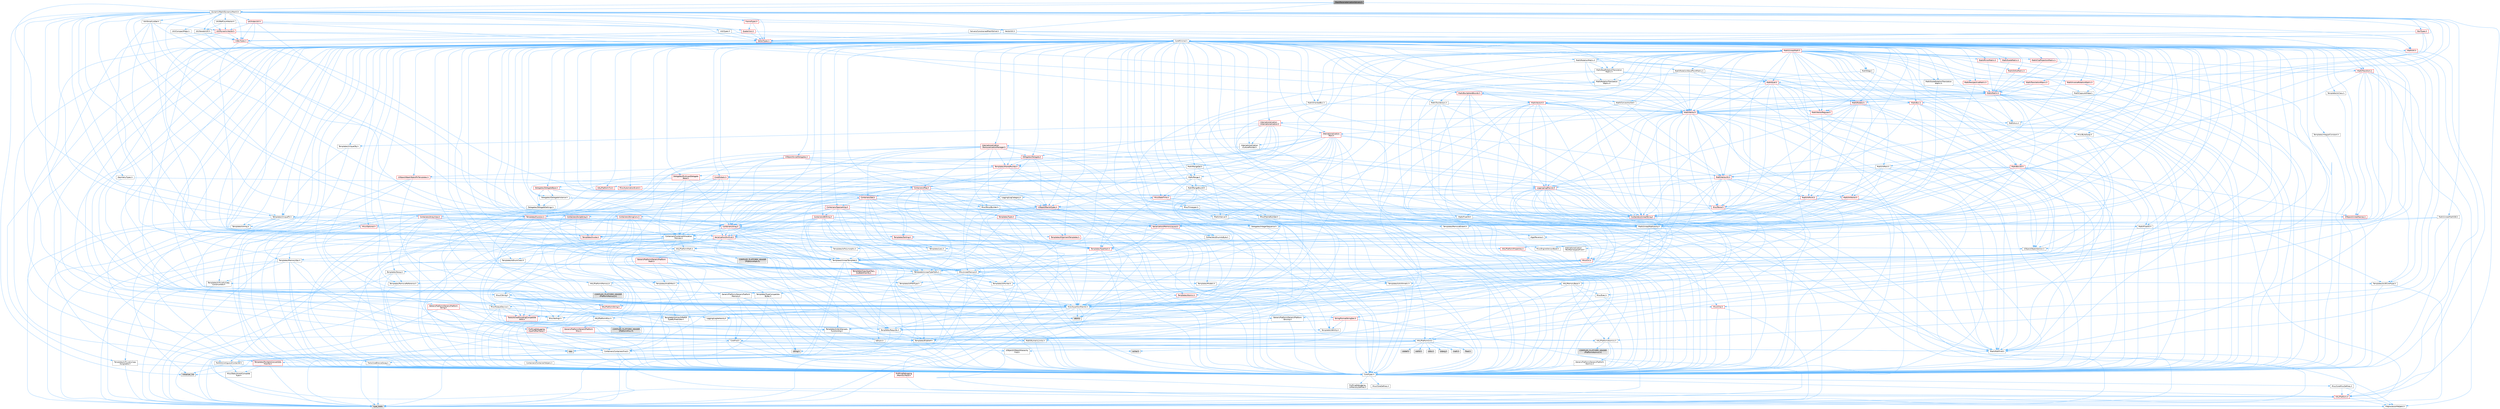 digraph "MeshParameterizationSolvers.h"
{
 // INTERACTIVE_SVG=YES
 // LATEX_PDF_SIZE
  bgcolor="transparent";
  edge [fontname=Helvetica,fontsize=10,labelfontname=Helvetica,labelfontsize=10];
  node [fontname=Helvetica,fontsize=10,shape=box,height=0.2,width=0.4];
  Node1 [id="Node000001",label="MeshParameterizationSolvers.h",height=0.2,width=0.4,color="gray40", fillcolor="grey60", style="filled", fontcolor="black",tooltip=" "];
  Node1 -> Node2 [id="edge1_Node000001_Node000002",color="steelblue1",style="solid",tooltip=" "];
  Node2 [id="Node000002",label="CoreMinimal.h",height=0.2,width=0.4,color="grey40", fillcolor="white", style="filled",URL="$d7/d67/CoreMinimal_8h.html",tooltip=" "];
  Node2 -> Node3 [id="edge2_Node000002_Node000003",color="steelblue1",style="solid",tooltip=" "];
  Node3 [id="Node000003",label="CoreTypes.h",height=0.2,width=0.4,color="grey40", fillcolor="white", style="filled",URL="$dc/dec/CoreTypes_8h.html",tooltip=" "];
  Node3 -> Node4 [id="edge3_Node000003_Node000004",color="steelblue1",style="solid",tooltip=" "];
  Node4 [id="Node000004",label="HAL/Platform.h",height=0.2,width=0.4,color="red", fillcolor="#FFF0F0", style="filled",URL="$d9/dd0/Platform_8h.html",tooltip=" "];
  Node4 -> Node7 [id="edge4_Node000004_Node000007",color="steelblue1",style="solid",tooltip=" "];
  Node7 [id="Node000007",label="type_traits",height=0.2,width=0.4,color="grey60", fillcolor="#E0E0E0", style="filled",tooltip=" "];
  Node4 -> Node8 [id="edge5_Node000004_Node000008",color="steelblue1",style="solid",tooltip=" "];
  Node8 [id="Node000008",label="PreprocessorHelpers.h",height=0.2,width=0.4,color="grey40", fillcolor="white", style="filled",URL="$db/ddb/PreprocessorHelpers_8h.html",tooltip=" "];
  Node3 -> Node14 [id="edge6_Node000003_Node000014",color="steelblue1",style="solid",tooltip=" "];
  Node14 [id="Node000014",label="ProfilingDebugging\l/UMemoryDefines.h",height=0.2,width=0.4,color="grey40", fillcolor="white", style="filled",URL="$d2/da2/UMemoryDefines_8h.html",tooltip=" "];
  Node3 -> Node15 [id="edge7_Node000003_Node000015",color="steelblue1",style="solid",tooltip=" "];
  Node15 [id="Node000015",label="Misc/CoreMiscDefines.h",height=0.2,width=0.4,color="grey40", fillcolor="white", style="filled",URL="$da/d38/CoreMiscDefines_8h.html",tooltip=" "];
  Node15 -> Node4 [id="edge8_Node000015_Node000004",color="steelblue1",style="solid",tooltip=" "];
  Node15 -> Node8 [id="edge9_Node000015_Node000008",color="steelblue1",style="solid",tooltip=" "];
  Node3 -> Node16 [id="edge10_Node000003_Node000016",color="steelblue1",style="solid",tooltip=" "];
  Node16 [id="Node000016",label="Misc/CoreDefines.h",height=0.2,width=0.4,color="grey40", fillcolor="white", style="filled",URL="$d3/dd2/CoreDefines_8h.html",tooltip=" "];
  Node2 -> Node17 [id="edge11_Node000002_Node000017",color="steelblue1",style="solid",tooltip=" "];
  Node17 [id="Node000017",label="CoreFwd.h",height=0.2,width=0.4,color="grey40", fillcolor="white", style="filled",URL="$d1/d1e/CoreFwd_8h.html",tooltip=" "];
  Node17 -> Node3 [id="edge12_Node000017_Node000003",color="steelblue1",style="solid",tooltip=" "];
  Node17 -> Node18 [id="edge13_Node000017_Node000018",color="steelblue1",style="solid",tooltip=" "];
  Node18 [id="Node000018",label="Containers/ContainersFwd.h",height=0.2,width=0.4,color="grey40", fillcolor="white", style="filled",URL="$d4/d0a/ContainersFwd_8h.html",tooltip=" "];
  Node18 -> Node4 [id="edge14_Node000018_Node000004",color="steelblue1",style="solid",tooltip=" "];
  Node18 -> Node3 [id="edge15_Node000018_Node000003",color="steelblue1",style="solid",tooltip=" "];
  Node18 -> Node19 [id="edge16_Node000018_Node000019",color="steelblue1",style="solid",tooltip=" "];
  Node19 [id="Node000019",label="Traits/IsContiguousContainer.h",height=0.2,width=0.4,color="grey40", fillcolor="white", style="filled",URL="$d5/d3c/IsContiguousContainer_8h.html",tooltip=" "];
  Node19 -> Node3 [id="edge17_Node000019_Node000003",color="steelblue1",style="solid",tooltip=" "];
  Node19 -> Node20 [id="edge18_Node000019_Node000020",color="steelblue1",style="solid",tooltip=" "];
  Node20 [id="Node000020",label="Misc/StaticAssertComplete\lType.h",height=0.2,width=0.4,color="grey40", fillcolor="white", style="filled",URL="$d5/d4e/StaticAssertCompleteType_8h.html",tooltip=" "];
  Node19 -> Node21 [id="edge19_Node000019_Node000021",color="steelblue1",style="solid",tooltip=" "];
  Node21 [id="Node000021",label="initializer_list",height=0.2,width=0.4,color="grey60", fillcolor="#E0E0E0", style="filled",tooltip=" "];
  Node17 -> Node22 [id="edge20_Node000017_Node000022",color="steelblue1",style="solid",tooltip=" "];
  Node22 [id="Node000022",label="Math/MathFwd.h",height=0.2,width=0.4,color="grey40", fillcolor="white", style="filled",URL="$d2/d10/MathFwd_8h.html",tooltip=" "];
  Node22 -> Node4 [id="edge21_Node000022_Node000004",color="steelblue1",style="solid",tooltip=" "];
  Node17 -> Node23 [id="edge22_Node000017_Node000023",color="steelblue1",style="solid",tooltip=" "];
  Node23 [id="Node000023",label="UObject/UObjectHierarchy\lFwd.h",height=0.2,width=0.4,color="grey40", fillcolor="white", style="filled",URL="$d3/d13/UObjectHierarchyFwd_8h.html",tooltip=" "];
  Node2 -> Node23 [id="edge23_Node000002_Node000023",color="steelblue1",style="solid",tooltip=" "];
  Node2 -> Node18 [id="edge24_Node000002_Node000018",color="steelblue1",style="solid",tooltip=" "];
  Node2 -> Node24 [id="edge25_Node000002_Node000024",color="steelblue1",style="solid",tooltip=" "];
  Node24 [id="Node000024",label="Misc/VarArgs.h",height=0.2,width=0.4,color="grey40", fillcolor="white", style="filled",URL="$d5/d6f/VarArgs_8h.html",tooltip=" "];
  Node24 -> Node3 [id="edge26_Node000024_Node000003",color="steelblue1",style="solid",tooltip=" "];
  Node2 -> Node25 [id="edge27_Node000002_Node000025",color="steelblue1",style="solid",tooltip=" "];
  Node25 [id="Node000025",label="Logging/LogVerbosity.h",height=0.2,width=0.4,color="grey40", fillcolor="white", style="filled",URL="$d2/d8f/LogVerbosity_8h.html",tooltip=" "];
  Node25 -> Node3 [id="edge28_Node000025_Node000003",color="steelblue1",style="solid",tooltip=" "];
  Node2 -> Node26 [id="edge29_Node000002_Node000026",color="steelblue1",style="solid",tooltip=" "];
  Node26 [id="Node000026",label="Misc/OutputDevice.h",height=0.2,width=0.4,color="grey40", fillcolor="white", style="filled",URL="$d7/d32/OutputDevice_8h.html",tooltip=" "];
  Node26 -> Node17 [id="edge30_Node000026_Node000017",color="steelblue1",style="solid",tooltip=" "];
  Node26 -> Node3 [id="edge31_Node000026_Node000003",color="steelblue1",style="solid",tooltip=" "];
  Node26 -> Node25 [id="edge32_Node000026_Node000025",color="steelblue1",style="solid",tooltip=" "];
  Node26 -> Node24 [id="edge33_Node000026_Node000024",color="steelblue1",style="solid",tooltip=" "];
  Node26 -> Node27 [id="edge34_Node000026_Node000027",color="steelblue1",style="solid",tooltip=" "];
  Node27 [id="Node000027",label="Templates/IsArrayOrRefOf\lTypeByPredicate.h",height=0.2,width=0.4,color="grey40", fillcolor="white", style="filled",URL="$d6/da1/IsArrayOrRefOfTypeByPredicate_8h.html",tooltip=" "];
  Node27 -> Node3 [id="edge35_Node000027_Node000003",color="steelblue1",style="solid",tooltip=" "];
  Node26 -> Node28 [id="edge36_Node000026_Node000028",color="steelblue1",style="solid",tooltip=" "];
  Node28 [id="Node000028",label="Templates/IsValidVariadic\lFunctionArg.h",height=0.2,width=0.4,color="grey40", fillcolor="white", style="filled",URL="$d0/dc8/IsValidVariadicFunctionArg_8h.html",tooltip=" "];
  Node28 -> Node3 [id="edge37_Node000028_Node000003",color="steelblue1",style="solid",tooltip=" "];
  Node28 -> Node29 [id="edge38_Node000028_Node000029",color="steelblue1",style="solid",tooltip=" "];
  Node29 [id="Node000029",label="IsEnum.h",height=0.2,width=0.4,color="grey40", fillcolor="white", style="filled",URL="$d4/de5/IsEnum_8h.html",tooltip=" "];
  Node28 -> Node7 [id="edge39_Node000028_Node000007",color="steelblue1",style="solid",tooltip=" "];
  Node26 -> Node30 [id="edge40_Node000026_Node000030",color="steelblue1",style="solid",tooltip=" "];
  Node30 [id="Node000030",label="Traits/IsCharEncodingCompatible\lWith.h",height=0.2,width=0.4,color="red", fillcolor="#FFF0F0", style="filled",URL="$df/dd1/IsCharEncodingCompatibleWith_8h.html",tooltip=" "];
  Node30 -> Node7 [id="edge41_Node000030_Node000007",color="steelblue1",style="solid",tooltip=" "];
  Node2 -> Node32 [id="edge42_Node000002_Node000032",color="steelblue1",style="solid",tooltip=" "];
  Node32 [id="Node000032",label="HAL/PlatformCrt.h",height=0.2,width=0.4,color="grey40", fillcolor="white", style="filled",URL="$d8/d75/PlatformCrt_8h.html",tooltip=" "];
  Node32 -> Node33 [id="edge43_Node000032_Node000033",color="steelblue1",style="solid",tooltip=" "];
  Node33 [id="Node000033",label="new",height=0.2,width=0.4,color="grey60", fillcolor="#E0E0E0", style="filled",tooltip=" "];
  Node32 -> Node34 [id="edge44_Node000032_Node000034",color="steelblue1",style="solid",tooltip=" "];
  Node34 [id="Node000034",label="wchar.h",height=0.2,width=0.4,color="grey60", fillcolor="#E0E0E0", style="filled",tooltip=" "];
  Node32 -> Node35 [id="edge45_Node000032_Node000035",color="steelblue1",style="solid",tooltip=" "];
  Node35 [id="Node000035",label="stddef.h",height=0.2,width=0.4,color="grey60", fillcolor="#E0E0E0", style="filled",tooltip=" "];
  Node32 -> Node36 [id="edge46_Node000032_Node000036",color="steelblue1",style="solid",tooltip=" "];
  Node36 [id="Node000036",label="stdlib.h",height=0.2,width=0.4,color="grey60", fillcolor="#E0E0E0", style="filled",tooltip=" "];
  Node32 -> Node37 [id="edge47_Node000032_Node000037",color="steelblue1",style="solid",tooltip=" "];
  Node37 [id="Node000037",label="stdio.h",height=0.2,width=0.4,color="grey60", fillcolor="#E0E0E0", style="filled",tooltip=" "];
  Node32 -> Node38 [id="edge48_Node000032_Node000038",color="steelblue1",style="solid",tooltip=" "];
  Node38 [id="Node000038",label="stdarg.h",height=0.2,width=0.4,color="grey60", fillcolor="#E0E0E0", style="filled",tooltip=" "];
  Node32 -> Node39 [id="edge49_Node000032_Node000039",color="steelblue1",style="solid",tooltip=" "];
  Node39 [id="Node000039",label="math.h",height=0.2,width=0.4,color="grey60", fillcolor="#E0E0E0", style="filled",tooltip=" "];
  Node32 -> Node40 [id="edge50_Node000032_Node000040",color="steelblue1",style="solid",tooltip=" "];
  Node40 [id="Node000040",label="float.h",height=0.2,width=0.4,color="grey60", fillcolor="#E0E0E0", style="filled",tooltip=" "];
  Node32 -> Node41 [id="edge51_Node000032_Node000041",color="steelblue1",style="solid",tooltip=" "];
  Node41 [id="Node000041",label="string.h",height=0.2,width=0.4,color="grey60", fillcolor="#E0E0E0", style="filled",tooltip=" "];
  Node2 -> Node42 [id="edge52_Node000002_Node000042",color="steelblue1",style="solid",tooltip=" "];
  Node42 [id="Node000042",label="HAL/PlatformMisc.h",height=0.2,width=0.4,color="grey40", fillcolor="white", style="filled",URL="$d0/df5/PlatformMisc_8h.html",tooltip=" "];
  Node42 -> Node3 [id="edge53_Node000042_Node000003",color="steelblue1",style="solid",tooltip=" "];
  Node42 -> Node43 [id="edge54_Node000042_Node000043",color="steelblue1",style="solid",tooltip=" "];
  Node43 [id="Node000043",label="GenericPlatform/GenericPlatform\lMisc.h",height=0.2,width=0.4,color="red", fillcolor="#FFF0F0", style="filled",URL="$db/d9a/GenericPlatformMisc_8h.html",tooltip=" "];
  Node43 -> Node17 [id="edge55_Node000043_Node000017",color="steelblue1",style="solid",tooltip=" "];
  Node43 -> Node3 [id="edge56_Node000043_Node000003",color="steelblue1",style="solid",tooltip=" "];
  Node43 -> Node32 [id="edge57_Node000043_Node000032",color="steelblue1",style="solid",tooltip=" "];
  Node43 -> Node47 [id="edge58_Node000043_Node000047",color="steelblue1",style="solid",tooltip=" "];
  Node47 [id="Node000047",label="Math/NumericLimits.h",height=0.2,width=0.4,color="grey40", fillcolor="white", style="filled",URL="$df/d1b/NumericLimits_8h.html",tooltip=" "];
  Node47 -> Node3 [id="edge59_Node000047_Node000003",color="steelblue1",style="solid",tooltip=" "];
  Node42 -> Node52 [id="edge60_Node000042_Node000052",color="steelblue1",style="solid",tooltip=" "];
  Node52 [id="Node000052",label="COMPILED_PLATFORM_HEADER\l(PlatformMisc.h)",height=0.2,width=0.4,color="grey60", fillcolor="#E0E0E0", style="filled",tooltip=" "];
  Node42 -> Node53 [id="edge61_Node000042_Node000053",color="steelblue1",style="solid",tooltip=" "];
  Node53 [id="Node000053",label="ProfilingDebugging\l/CpuProfilerTrace.h",height=0.2,width=0.4,color="red", fillcolor="#FFF0F0", style="filled",URL="$da/dcb/CpuProfilerTrace_8h.html",tooltip=" "];
  Node53 -> Node3 [id="edge62_Node000053_Node000003",color="steelblue1",style="solid",tooltip=" "];
  Node53 -> Node18 [id="edge63_Node000053_Node000018",color="steelblue1",style="solid",tooltip=" "];
  Node53 -> Node54 [id="edge64_Node000053_Node000054",color="steelblue1",style="solid",tooltip=" "];
  Node54 [id="Node000054",label="HAL/PlatformAtomics.h",height=0.2,width=0.4,color="grey40", fillcolor="white", style="filled",URL="$d3/d36/PlatformAtomics_8h.html",tooltip=" "];
  Node54 -> Node3 [id="edge65_Node000054_Node000003",color="steelblue1",style="solid",tooltip=" "];
  Node54 -> Node55 [id="edge66_Node000054_Node000055",color="steelblue1",style="solid",tooltip=" "];
  Node55 [id="Node000055",label="GenericPlatform/GenericPlatform\lAtomics.h",height=0.2,width=0.4,color="grey40", fillcolor="white", style="filled",URL="$da/d72/GenericPlatformAtomics_8h.html",tooltip=" "];
  Node55 -> Node3 [id="edge67_Node000055_Node000003",color="steelblue1",style="solid",tooltip=" "];
  Node54 -> Node56 [id="edge68_Node000054_Node000056",color="steelblue1",style="solid",tooltip=" "];
  Node56 [id="Node000056",label="COMPILED_PLATFORM_HEADER\l(PlatformAtomics.h)",height=0.2,width=0.4,color="grey60", fillcolor="#E0E0E0", style="filled",tooltip=" "];
  Node53 -> Node8 [id="edge69_Node000053_Node000008",color="steelblue1",style="solid",tooltip=" "];
  Node2 -> Node61 [id="edge70_Node000002_Node000061",color="steelblue1",style="solid",tooltip=" "];
  Node61 [id="Node000061",label="Misc/AssertionMacros.h",height=0.2,width=0.4,color="grey40", fillcolor="white", style="filled",URL="$d0/dfa/AssertionMacros_8h.html",tooltip=" "];
  Node61 -> Node3 [id="edge71_Node000061_Node000003",color="steelblue1",style="solid",tooltip=" "];
  Node61 -> Node4 [id="edge72_Node000061_Node000004",color="steelblue1",style="solid",tooltip=" "];
  Node61 -> Node42 [id="edge73_Node000061_Node000042",color="steelblue1",style="solid",tooltip=" "];
  Node61 -> Node8 [id="edge74_Node000061_Node000008",color="steelblue1",style="solid",tooltip=" "];
  Node61 -> Node62 [id="edge75_Node000061_Node000062",color="steelblue1",style="solid",tooltip=" "];
  Node62 [id="Node000062",label="Templates/EnableIf.h",height=0.2,width=0.4,color="grey40", fillcolor="white", style="filled",URL="$d7/d60/EnableIf_8h.html",tooltip=" "];
  Node62 -> Node3 [id="edge76_Node000062_Node000003",color="steelblue1",style="solid",tooltip=" "];
  Node61 -> Node27 [id="edge77_Node000061_Node000027",color="steelblue1",style="solid",tooltip=" "];
  Node61 -> Node28 [id="edge78_Node000061_Node000028",color="steelblue1",style="solid",tooltip=" "];
  Node61 -> Node30 [id="edge79_Node000061_Node000030",color="steelblue1",style="solid",tooltip=" "];
  Node61 -> Node24 [id="edge80_Node000061_Node000024",color="steelblue1",style="solid",tooltip=" "];
  Node61 -> Node63 [id="edge81_Node000061_Node000063",color="steelblue1",style="solid",tooltip=" "];
  Node63 [id="Node000063",label="String/FormatStringSan.h",height=0.2,width=0.4,color="red", fillcolor="#FFF0F0", style="filled",URL="$d3/d8b/FormatStringSan_8h.html",tooltip=" "];
  Node63 -> Node7 [id="edge82_Node000063_Node000007",color="steelblue1",style="solid",tooltip=" "];
  Node63 -> Node3 [id="edge83_Node000063_Node000003",color="steelblue1",style="solid",tooltip=" "];
  Node63 -> Node64 [id="edge84_Node000063_Node000064",color="steelblue1",style="solid",tooltip=" "];
  Node64 [id="Node000064",label="Templates/Requires.h",height=0.2,width=0.4,color="grey40", fillcolor="white", style="filled",URL="$dc/d96/Requires_8h.html",tooltip=" "];
  Node64 -> Node62 [id="edge85_Node000064_Node000062",color="steelblue1",style="solid",tooltip=" "];
  Node64 -> Node7 [id="edge86_Node000064_Node000007",color="steelblue1",style="solid",tooltip=" "];
  Node63 -> Node65 [id="edge87_Node000063_Node000065",color="steelblue1",style="solid",tooltip=" "];
  Node65 [id="Node000065",label="Templates/Identity.h",height=0.2,width=0.4,color="grey40", fillcolor="white", style="filled",URL="$d0/dd5/Identity_8h.html",tooltip=" "];
  Node63 -> Node28 [id="edge88_Node000063_Node000028",color="steelblue1",style="solid",tooltip=" "];
  Node63 -> Node18 [id="edge89_Node000063_Node000018",color="steelblue1",style="solid",tooltip=" "];
  Node61 -> Node69 [id="edge90_Node000061_Node000069",color="steelblue1",style="solid",tooltip=" "];
  Node69 [id="Node000069",label="atomic",height=0.2,width=0.4,color="grey60", fillcolor="#E0E0E0", style="filled",tooltip=" "];
  Node2 -> Node70 [id="edge91_Node000002_Node000070",color="steelblue1",style="solid",tooltip=" "];
  Node70 [id="Node000070",label="Templates/IsPointer.h",height=0.2,width=0.4,color="grey40", fillcolor="white", style="filled",URL="$d7/d05/IsPointer_8h.html",tooltip=" "];
  Node70 -> Node3 [id="edge92_Node000070_Node000003",color="steelblue1",style="solid",tooltip=" "];
  Node2 -> Node71 [id="edge93_Node000002_Node000071",color="steelblue1",style="solid",tooltip=" "];
  Node71 [id="Node000071",label="HAL/PlatformMemory.h",height=0.2,width=0.4,color="grey40", fillcolor="white", style="filled",URL="$de/d68/PlatformMemory_8h.html",tooltip=" "];
  Node71 -> Node3 [id="edge94_Node000071_Node000003",color="steelblue1",style="solid",tooltip=" "];
  Node71 -> Node72 [id="edge95_Node000071_Node000072",color="steelblue1",style="solid",tooltip=" "];
  Node72 [id="Node000072",label="GenericPlatform/GenericPlatform\lMemory.h",height=0.2,width=0.4,color="grey40", fillcolor="white", style="filled",URL="$dd/d22/GenericPlatformMemory_8h.html",tooltip=" "];
  Node72 -> Node17 [id="edge96_Node000072_Node000017",color="steelblue1",style="solid",tooltip=" "];
  Node72 -> Node3 [id="edge97_Node000072_Node000003",color="steelblue1",style="solid",tooltip=" "];
  Node72 -> Node73 [id="edge98_Node000072_Node000073",color="steelblue1",style="solid",tooltip=" "];
  Node73 [id="Node000073",label="HAL/PlatformString.h",height=0.2,width=0.4,color="red", fillcolor="#FFF0F0", style="filled",URL="$db/db5/PlatformString_8h.html",tooltip=" "];
  Node73 -> Node3 [id="edge99_Node000073_Node000003",color="steelblue1",style="solid",tooltip=" "];
  Node72 -> Node41 [id="edge100_Node000072_Node000041",color="steelblue1",style="solid",tooltip=" "];
  Node72 -> Node34 [id="edge101_Node000072_Node000034",color="steelblue1",style="solid",tooltip=" "];
  Node71 -> Node75 [id="edge102_Node000071_Node000075",color="steelblue1",style="solid",tooltip=" "];
  Node75 [id="Node000075",label="COMPILED_PLATFORM_HEADER\l(PlatformMemory.h)",height=0.2,width=0.4,color="grey60", fillcolor="#E0E0E0", style="filled",tooltip=" "];
  Node2 -> Node54 [id="edge103_Node000002_Node000054",color="steelblue1",style="solid",tooltip=" "];
  Node2 -> Node76 [id="edge104_Node000002_Node000076",color="steelblue1",style="solid",tooltip=" "];
  Node76 [id="Node000076",label="Misc/Exec.h",height=0.2,width=0.4,color="grey40", fillcolor="white", style="filled",URL="$de/ddb/Exec_8h.html",tooltip=" "];
  Node76 -> Node3 [id="edge105_Node000076_Node000003",color="steelblue1",style="solid",tooltip=" "];
  Node76 -> Node61 [id="edge106_Node000076_Node000061",color="steelblue1",style="solid",tooltip=" "];
  Node2 -> Node77 [id="edge107_Node000002_Node000077",color="steelblue1",style="solid",tooltip=" "];
  Node77 [id="Node000077",label="HAL/MemoryBase.h",height=0.2,width=0.4,color="grey40", fillcolor="white", style="filled",URL="$d6/d9f/MemoryBase_8h.html",tooltip=" "];
  Node77 -> Node3 [id="edge108_Node000077_Node000003",color="steelblue1",style="solid",tooltip=" "];
  Node77 -> Node54 [id="edge109_Node000077_Node000054",color="steelblue1",style="solid",tooltip=" "];
  Node77 -> Node32 [id="edge110_Node000077_Node000032",color="steelblue1",style="solid",tooltip=" "];
  Node77 -> Node76 [id="edge111_Node000077_Node000076",color="steelblue1",style="solid",tooltip=" "];
  Node77 -> Node26 [id="edge112_Node000077_Node000026",color="steelblue1",style="solid",tooltip=" "];
  Node77 -> Node78 [id="edge113_Node000077_Node000078",color="steelblue1",style="solid",tooltip=" "];
  Node78 [id="Node000078",label="Templates/Atomic.h",height=0.2,width=0.4,color="red", fillcolor="#FFF0F0", style="filled",URL="$d3/d91/Atomic_8h.html",tooltip=" "];
  Node78 -> Node69 [id="edge114_Node000078_Node000069",color="steelblue1",style="solid",tooltip=" "];
  Node2 -> Node87 [id="edge115_Node000002_Node000087",color="steelblue1",style="solid",tooltip=" "];
  Node87 [id="Node000087",label="HAL/UnrealMemory.h",height=0.2,width=0.4,color="grey40", fillcolor="white", style="filled",URL="$d9/d96/UnrealMemory_8h.html",tooltip=" "];
  Node87 -> Node3 [id="edge116_Node000087_Node000003",color="steelblue1",style="solid",tooltip=" "];
  Node87 -> Node72 [id="edge117_Node000087_Node000072",color="steelblue1",style="solid",tooltip=" "];
  Node87 -> Node77 [id="edge118_Node000087_Node000077",color="steelblue1",style="solid",tooltip=" "];
  Node87 -> Node71 [id="edge119_Node000087_Node000071",color="steelblue1",style="solid",tooltip=" "];
  Node87 -> Node88 [id="edge120_Node000087_Node000088",color="steelblue1",style="solid",tooltip=" "];
  Node88 [id="Node000088",label="ProfilingDebugging\l/MemoryTrace.h",height=0.2,width=0.4,color="red", fillcolor="#FFF0F0", style="filled",URL="$da/dd7/MemoryTrace_8h.html",tooltip=" "];
  Node88 -> Node4 [id="edge121_Node000088_Node000004",color="steelblue1",style="solid",tooltip=" "];
  Node87 -> Node70 [id="edge122_Node000087_Node000070",color="steelblue1",style="solid",tooltip=" "];
  Node2 -> Node89 [id="edge123_Node000002_Node000089",color="steelblue1",style="solid",tooltip=" "];
  Node89 [id="Node000089",label="Templates/IsArithmetic.h",height=0.2,width=0.4,color="grey40", fillcolor="white", style="filled",URL="$d2/d5d/IsArithmetic_8h.html",tooltip=" "];
  Node89 -> Node3 [id="edge124_Node000089_Node000003",color="steelblue1",style="solid",tooltip=" "];
  Node2 -> Node83 [id="edge125_Node000002_Node000083",color="steelblue1",style="solid",tooltip=" "];
  Node83 [id="Node000083",label="Templates/AndOrNot.h",height=0.2,width=0.4,color="grey40", fillcolor="white", style="filled",URL="$db/d0a/AndOrNot_8h.html",tooltip=" "];
  Node83 -> Node3 [id="edge126_Node000083_Node000003",color="steelblue1",style="solid",tooltip=" "];
  Node2 -> Node90 [id="edge127_Node000002_Node000090",color="steelblue1",style="solid",tooltip=" "];
  Node90 [id="Node000090",label="Templates/IsPODType.h",height=0.2,width=0.4,color="grey40", fillcolor="white", style="filled",URL="$d7/db1/IsPODType_8h.html",tooltip=" "];
  Node90 -> Node3 [id="edge128_Node000090_Node000003",color="steelblue1",style="solid",tooltip=" "];
  Node2 -> Node91 [id="edge129_Node000002_Node000091",color="steelblue1",style="solid",tooltip=" "];
  Node91 [id="Node000091",label="Templates/IsUECoreType.h",height=0.2,width=0.4,color="grey40", fillcolor="white", style="filled",URL="$d1/db8/IsUECoreType_8h.html",tooltip=" "];
  Node91 -> Node3 [id="edge130_Node000091_Node000003",color="steelblue1",style="solid",tooltip=" "];
  Node91 -> Node7 [id="edge131_Node000091_Node000007",color="steelblue1",style="solid",tooltip=" "];
  Node2 -> Node84 [id="edge132_Node000002_Node000084",color="steelblue1",style="solid",tooltip=" "];
  Node84 [id="Node000084",label="Templates/IsTriviallyCopy\lConstructible.h",height=0.2,width=0.4,color="grey40", fillcolor="white", style="filled",URL="$d3/d78/IsTriviallyCopyConstructible_8h.html",tooltip=" "];
  Node84 -> Node3 [id="edge133_Node000084_Node000003",color="steelblue1",style="solid",tooltip=" "];
  Node84 -> Node7 [id="edge134_Node000084_Node000007",color="steelblue1",style="solid",tooltip=" "];
  Node2 -> Node92 [id="edge135_Node000002_Node000092",color="steelblue1",style="solid",tooltip=" "];
  Node92 [id="Node000092",label="Templates/UnrealTypeTraits.h",height=0.2,width=0.4,color="grey40", fillcolor="white", style="filled",URL="$d2/d2d/UnrealTypeTraits_8h.html",tooltip=" "];
  Node92 -> Node3 [id="edge136_Node000092_Node000003",color="steelblue1",style="solid",tooltip=" "];
  Node92 -> Node70 [id="edge137_Node000092_Node000070",color="steelblue1",style="solid",tooltip=" "];
  Node92 -> Node61 [id="edge138_Node000092_Node000061",color="steelblue1",style="solid",tooltip=" "];
  Node92 -> Node83 [id="edge139_Node000092_Node000083",color="steelblue1",style="solid",tooltip=" "];
  Node92 -> Node62 [id="edge140_Node000092_Node000062",color="steelblue1",style="solid",tooltip=" "];
  Node92 -> Node89 [id="edge141_Node000092_Node000089",color="steelblue1",style="solid",tooltip=" "];
  Node92 -> Node29 [id="edge142_Node000092_Node000029",color="steelblue1",style="solid",tooltip=" "];
  Node92 -> Node93 [id="edge143_Node000092_Node000093",color="steelblue1",style="solid",tooltip=" "];
  Node93 [id="Node000093",label="Templates/Models.h",height=0.2,width=0.4,color="grey40", fillcolor="white", style="filled",URL="$d3/d0c/Models_8h.html",tooltip=" "];
  Node93 -> Node65 [id="edge144_Node000093_Node000065",color="steelblue1",style="solid",tooltip=" "];
  Node92 -> Node90 [id="edge145_Node000092_Node000090",color="steelblue1",style="solid",tooltip=" "];
  Node92 -> Node91 [id="edge146_Node000092_Node000091",color="steelblue1",style="solid",tooltip=" "];
  Node92 -> Node84 [id="edge147_Node000092_Node000084",color="steelblue1",style="solid",tooltip=" "];
  Node2 -> Node62 [id="edge148_Node000002_Node000062",color="steelblue1",style="solid",tooltip=" "];
  Node2 -> Node94 [id="edge149_Node000002_Node000094",color="steelblue1",style="solid",tooltip=" "];
  Node94 [id="Node000094",label="Templates/RemoveReference.h",height=0.2,width=0.4,color="grey40", fillcolor="white", style="filled",URL="$da/dbe/RemoveReference_8h.html",tooltip=" "];
  Node94 -> Node3 [id="edge150_Node000094_Node000003",color="steelblue1",style="solid",tooltip=" "];
  Node2 -> Node95 [id="edge151_Node000002_Node000095",color="steelblue1",style="solid",tooltip=" "];
  Node95 [id="Node000095",label="Templates/IntegralConstant.h",height=0.2,width=0.4,color="grey40", fillcolor="white", style="filled",URL="$db/d1b/IntegralConstant_8h.html",tooltip=" "];
  Node95 -> Node3 [id="edge152_Node000095_Node000003",color="steelblue1",style="solid",tooltip=" "];
  Node2 -> Node96 [id="edge153_Node000002_Node000096",color="steelblue1",style="solid",tooltip=" "];
  Node96 [id="Node000096",label="Templates/IsClass.h",height=0.2,width=0.4,color="grey40", fillcolor="white", style="filled",URL="$db/dcb/IsClass_8h.html",tooltip=" "];
  Node96 -> Node3 [id="edge154_Node000096_Node000003",color="steelblue1",style="solid",tooltip=" "];
  Node2 -> Node97 [id="edge155_Node000002_Node000097",color="steelblue1",style="solid",tooltip=" "];
  Node97 [id="Node000097",label="Templates/TypeCompatible\lBytes.h",height=0.2,width=0.4,color="grey40", fillcolor="white", style="filled",URL="$df/d0a/TypeCompatibleBytes_8h.html",tooltip=" "];
  Node97 -> Node3 [id="edge156_Node000097_Node000003",color="steelblue1",style="solid",tooltip=" "];
  Node97 -> Node41 [id="edge157_Node000097_Node000041",color="steelblue1",style="solid",tooltip=" "];
  Node97 -> Node33 [id="edge158_Node000097_Node000033",color="steelblue1",style="solid",tooltip=" "];
  Node97 -> Node7 [id="edge159_Node000097_Node000007",color="steelblue1",style="solid",tooltip=" "];
  Node2 -> Node19 [id="edge160_Node000002_Node000019",color="steelblue1",style="solid",tooltip=" "];
  Node2 -> Node98 [id="edge161_Node000002_Node000098",color="steelblue1",style="solid",tooltip=" "];
  Node98 [id="Node000098",label="Templates/UnrealTemplate.h",height=0.2,width=0.4,color="grey40", fillcolor="white", style="filled",URL="$d4/d24/UnrealTemplate_8h.html",tooltip=" "];
  Node98 -> Node3 [id="edge162_Node000098_Node000003",color="steelblue1",style="solid",tooltip=" "];
  Node98 -> Node70 [id="edge163_Node000098_Node000070",color="steelblue1",style="solid",tooltip=" "];
  Node98 -> Node87 [id="edge164_Node000098_Node000087",color="steelblue1",style="solid",tooltip=" "];
  Node98 -> Node99 [id="edge165_Node000098_Node000099",color="steelblue1",style="solid",tooltip=" "];
  Node99 [id="Node000099",label="Templates/CopyQualifiers\lAndRefsFromTo.h",height=0.2,width=0.4,color="red", fillcolor="#FFF0F0", style="filled",URL="$d3/db3/CopyQualifiersAndRefsFromTo_8h.html",tooltip=" "];
  Node98 -> Node92 [id="edge166_Node000098_Node000092",color="steelblue1",style="solid",tooltip=" "];
  Node98 -> Node94 [id="edge167_Node000098_Node000094",color="steelblue1",style="solid",tooltip=" "];
  Node98 -> Node64 [id="edge168_Node000098_Node000064",color="steelblue1",style="solid",tooltip=" "];
  Node98 -> Node97 [id="edge169_Node000098_Node000097",color="steelblue1",style="solid",tooltip=" "];
  Node98 -> Node65 [id="edge170_Node000098_Node000065",color="steelblue1",style="solid",tooltip=" "];
  Node98 -> Node19 [id="edge171_Node000098_Node000019",color="steelblue1",style="solid",tooltip=" "];
  Node98 -> Node101 [id="edge172_Node000098_Node000101",color="steelblue1",style="solid",tooltip=" "];
  Node101 [id="Node000101",label="Traits/UseBitwiseSwap.h",height=0.2,width=0.4,color="grey40", fillcolor="white", style="filled",URL="$db/df3/UseBitwiseSwap_8h.html",tooltip=" "];
  Node101 -> Node3 [id="edge173_Node000101_Node000003",color="steelblue1",style="solid",tooltip=" "];
  Node101 -> Node7 [id="edge174_Node000101_Node000007",color="steelblue1",style="solid",tooltip=" "];
  Node98 -> Node7 [id="edge175_Node000098_Node000007",color="steelblue1",style="solid",tooltip=" "];
  Node2 -> Node47 [id="edge176_Node000002_Node000047",color="steelblue1",style="solid",tooltip=" "];
  Node2 -> Node102 [id="edge177_Node000002_Node000102",color="steelblue1",style="solid",tooltip=" "];
  Node102 [id="Node000102",label="HAL/PlatformMath.h",height=0.2,width=0.4,color="grey40", fillcolor="white", style="filled",URL="$dc/d53/PlatformMath_8h.html",tooltip=" "];
  Node102 -> Node3 [id="edge178_Node000102_Node000003",color="steelblue1",style="solid",tooltip=" "];
  Node102 -> Node103 [id="edge179_Node000102_Node000103",color="steelblue1",style="solid",tooltip=" "];
  Node103 [id="Node000103",label="GenericPlatform/GenericPlatform\lMath.h",height=0.2,width=0.4,color="red", fillcolor="#FFF0F0", style="filled",URL="$d5/d79/GenericPlatformMath_8h.html",tooltip=" "];
  Node103 -> Node3 [id="edge180_Node000103_Node000003",color="steelblue1",style="solid",tooltip=" "];
  Node103 -> Node18 [id="edge181_Node000103_Node000018",color="steelblue1",style="solid",tooltip=" "];
  Node103 -> Node32 [id="edge182_Node000103_Node000032",color="steelblue1",style="solid",tooltip=" "];
  Node103 -> Node83 [id="edge183_Node000103_Node000083",color="steelblue1",style="solid",tooltip=" "];
  Node103 -> Node104 [id="edge184_Node000103_Node000104",color="steelblue1",style="solid",tooltip=" "];
  Node104 [id="Node000104",label="Templates/Decay.h",height=0.2,width=0.4,color="grey40", fillcolor="white", style="filled",URL="$dd/d0f/Decay_8h.html",tooltip=" "];
  Node104 -> Node3 [id="edge185_Node000104_Node000003",color="steelblue1",style="solid",tooltip=" "];
  Node104 -> Node94 [id="edge186_Node000104_Node000094",color="steelblue1",style="solid",tooltip=" "];
  Node104 -> Node7 [id="edge187_Node000104_Node000007",color="steelblue1",style="solid",tooltip=" "];
  Node103 -> Node92 [id="edge188_Node000103_Node000092",color="steelblue1",style="solid",tooltip=" "];
  Node103 -> Node64 [id="edge189_Node000103_Node000064",color="steelblue1",style="solid",tooltip=" "];
  Node103 -> Node97 [id="edge190_Node000103_Node000097",color="steelblue1",style="solid",tooltip=" "];
  Node103 -> Node7 [id="edge191_Node000103_Node000007",color="steelblue1",style="solid",tooltip=" "];
  Node102 -> Node109 [id="edge192_Node000102_Node000109",color="steelblue1",style="solid",tooltip=" "];
  Node109 [id="Node000109",label="COMPILED_PLATFORM_HEADER\l(PlatformMath.h)",height=0.2,width=0.4,color="grey60", fillcolor="#E0E0E0", style="filled",tooltip=" "];
  Node2 -> Node85 [id="edge193_Node000002_Node000085",color="steelblue1",style="solid",tooltip=" "];
  Node85 [id="Node000085",label="Templates/IsTriviallyCopy\lAssignable.h",height=0.2,width=0.4,color="grey40", fillcolor="white", style="filled",URL="$d2/df2/IsTriviallyCopyAssignable_8h.html",tooltip=" "];
  Node85 -> Node3 [id="edge194_Node000085_Node000003",color="steelblue1",style="solid",tooltip=" "];
  Node85 -> Node7 [id="edge195_Node000085_Node000007",color="steelblue1",style="solid",tooltip=" "];
  Node2 -> Node110 [id="edge196_Node000002_Node000110",color="steelblue1",style="solid",tooltip=" "];
  Node110 [id="Node000110",label="Templates/MemoryOps.h",height=0.2,width=0.4,color="grey40", fillcolor="white", style="filled",URL="$db/dea/MemoryOps_8h.html",tooltip=" "];
  Node110 -> Node3 [id="edge197_Node000110_Node000003",color="steelblue1",style="solid",tooltip=" "];
  Node110 -> Node87 [id="edge198_Node000110_Node000087",color="steelblue1",style="solid",tooltip=" "];
  Node110 -> Node85 [id="edge199_Node000110_Node000085",color="steelblue1",style="solid",tooltip=" "];
  Node110 -> Node84 [id="edge200_Node000110_Node000084",color="steelblue1",style="solid",tooltip=" "];
  Node110 -> Node64 [id="edge201_Node000110_Node000064",color="steelblue1",style="solid",tooltip=" "];
  Node110 -> Node92 [id="edge202_Node000110_Node000092",color="steelblue1",style="solid",tooltip=" "];
  Node110 -> Node101 [id="edge203_Node000110_Node000101",color="steelblue1",style="solid",tooltip=" "];
  Node110 -> Node33 [id="edge204_Node000110_Node000033",color="steelblue1",style="solid",tooltip=" "];
  Node110 -> Node7 [id="edge205_Node000110_Node000007",color="steelblue1",style="solid",tooltip=" "];
  Node2 -> Node111 [id="edge206_Node000002_Node000111",color="steelblue1",style="solid",tooltip=" "];
  Node111 [id="Node000111",label="Containers/ContainerAllocation\lPolicies.h",height=0.2,width=0.4,color="grey40", fillcolor="white", style="filled",URL="$d7/dff/ContainerAllocationPolicies_8h.html",tooltip=" "];
  Node111 -> Node3 [id="edge207_Node000111_Node000003",color="steelblue1",style="solid",tooltip=" "];
  Node111 -> Node112 [id="edge208_Node000111_Node000112",color="steelblue1",style="solid",tooltip=" "];
  Node112 [id="Node000112",label="Containers/ContainerHelpers.h",height=0.2,width=0.4,color="grey40", fillcolor="white", style="filled",URL="$d7/d33/ContainerHelpers_8h.html",tooltip=" "];
  Node112 -> Node3 [id="edge209_Node000112_Node000003",color="steelblue1",style="solid",tooltip=" "];
  Node111 -> Node111 [id="edge210_Node000111_Node000111",color="steelblue1",style="solid",tooltip=" "];
  Node111 -> Node102 [id="edge211_Node000111_Node000102",color="steelblue1",style="solid",tooltip=" "];
  Node111 -> Node87 [id="edge212_Node000111_Node000087",color="steelblue1",style="solid",tooltip=" "];
  Node111 -> Node47 [id="edge213_Node000111_Node000047",color="steelblue1",style="solid",tooltip=" "];
  Node111 -> Node61 [id="edge214_Node000111_Node000061",color="steelblue1",style="solid",tooltip=" "];
  Node111 -> Node113 [id="edge215_Node000111_Node000113",color="steelblue1",style="solid",tooltip=" "];
  Node113 [id="Node000113",label="Templates/IsPolymorphic.h",height=0.2,width=0.4,color="grey40", fillcolor="white", style="filled",URL="$dc/d20/IsPolymorphic_8h.html",tooltip=" "];
  Node111 -> Node110 [id="edge216_Node000111_Node000110",color="steelblue1",style="solid",tooltip=" "];
  Node111 -> Node97 [id="edge217_Node000111_Node000097",color="steelblue1",style="solid",tooltip=" "];
  Node111 -> Node7 [id="edge218_Node000111_Node000007",color="steelblue1",style="solid",tooltip=" "];
  Node2 -> Node114 [id="edge219_Node000002_Node000114",color="steelblue1",style="solid",tooltip=" "];
  Node114 [id="Node000114",label="Templates/IsEnumClass.h",height=0.2,width=0.4,color="grey40", fillcolor="white", style="filled",URL="$d7/d15/IsEnumClass_8h.html",tooltip=" "];
  Node114 -> Node3 [id="edge220_Node000114_Node000003",color="steelblue1",style="solid",tooltip=" "];
  Node114 -> Node83 [id="edge221_Node000114_Node000083",color="steelblue1",style="solid",tooltip=" "];
  Node2 -> Node115 [id="edge222_Node000002_Node000115",color="steelblue1",style="solid",tooltip=" "];
  Node115 [id="Node000115",label="HAL/PlatformProperties.h",height=0.2,width=0.4,color="red", fillcolor="#FFF0F0", style="filled",URL="$d9/db0/PlatformProperties_8h.html",tooltip=" "];
  Node115 -> Node3 [id="edge223_Node000115_Node000003",color="steelblue1",style="solid",tooltip=" "];
  Node2 -> Node118 [id="edge224_Node000002_Node000118",color="steelblue1",style="solid",tooltip=" "];
  Node118 [id="Node000118",label="Misc/EngineVersionBase.h",height=0.2,width=0.4,color="grey40", fillcolor="white", style="filled",URL="$d5/d2b/EngineVersionBase_8h.html",tooltip=" "];
  Node118 -> Node3 [id="edge225_Node000118_Node000003",color="steelblue1",style="solid",tooltip=" "];
  Node2 -> Node119 [id="edge226_Node000002_Node000119",color="steelblue1",style="solid",tooltip=" "];
  Node119 [id="Node000119",label="Internationalization\l/TextNamespaceFwd.h",height=0.2,width=0.4,color="grey40", fillcolor="white", style="filled",URL="$d8/d97/TextNamespaceFwd_8h.html",tooltip=" "];
  Node119 -> Node3 [id="edge227_Node000119_Node000003",color="steelblue1",style="solid",tooltip=" "];
  Node2 -> Node120 [id="edge228_Node000002_Node000120",color="steelblue1",style="solid",tooltip=" "];
  Node120 [id="Node000120",label="Serialization/Archive.h",height=0.2,width=0.4,color="red", fillcolor="#FFF0F0", style="filled",URL="$d7/d3b/Archive_8h.html",tooltip=" "];
  Node120 -> Node17 [id="edge229_Node000120_Node000017",color="steelblue1",style="solid",tooltip=" "];
  Node120 -> Node3 [id="edge230_Node000120_Node000003",color="steelblue1",style="solid",tooltip=" "];
  Node120 -> Node115 [id="edge231_Node000120_Node000115",color="steelblue1",style="solid",tooltip=" "];
  Node120 -> Node119 [id="edge232_Node000120_Node000119",color="steelblue1",style="solid",tooltip=" "];
  Node120 -> Node22 [id="edge233_Node000120_Node000022",color="steelblue1",style="solid",tooltip=" "];
  Node120 -> Node61 [id="edge234_Node000120_Node000061",color="steelblue1",style="solid",tooltip=" "];
  Node120 -> Node118 [id="edge235_Node000120_Node000118",color="steelblue1",style="solid",tooltip=" "];
  Node120 -> Node24 [id="edge236_Node000120_Node000024",color="steelblue1",style="solid",tooltip=" "];
  Node120 -> Node62 [id="edge237_Node000120_Node000062",color="steelblue1",style="solid",tooltip=" "];
  Node120 -> Node27 [id="edge238_Node000120_Node000027",color="steelblue1",style="solid",tooltip=" "];
  Node120 -> Node114 [id="edge239_Node000120_Node000114",color="steelblue1",style="solid",tooltip=" "];
  Node120 -> Node28 [id="edge240_Node000120_Node000028",color="steelblue1",style="solid",tooltip=" "];
  Node120 -> Node98 [id="edge241_Node000120_Node000098",color="steelblue1",style="solid",tooltip=" "];
  Node120 -> Node30 [id="edge242_Node000120_Node000030",color="steelblue1",style="solid",tooltip=" "];
  Node120 -> Node123 [id="edge243_Node000120_Node000123",color="steelblue1",style="solid",tooltip=" "];
  Node123 [id="Node000123",label="UObject/ObjectVersion.h",height=0.2,width=0.4,color="grey40", fillcolor="white", style="filled",URL="$da/d63/ObjectVersion_8h.html",tooltip=" "];
  Node123 -> Node3 [id="edge244_Node000123_Node000003",color="steelblue1",style="solid",tooltip=" "];
  Node2 -> Node124 [id="edge245_Node000002_Node000124",color="steelblue1",style="solid",tooltip=" "];
  Node124 [id="Node000124",label="Templates/Less.h",height=0.2,width=0.4,color="grey40", fillcolor="white", style="filled",URL="$de/dc8/Less_8h.html",tooltip=" "];
  Node124 -> Node3 [id="edge246_Node000124_Node000003",color="steelblue1",style="solid",tooltip=" "];
  Node124 -> Node98 [id="edge247_Node000124_Node000098",color="steelblue1",style="solid",tooltip=" "];
  Node2 -> Node125 [id="edge248_Node000002_Node000125",color="steelblue1",style="solid",tooltip=" "];
  Node125 [id="Node000125",label="Templates/Sorting.h",height=0.2,width=0.4,color="red", fillcolor="#FFF0F0", style="filled",URL="$d3/d9e/Sorting_8h.html",tooltip=" "];
  Node125 -> Node3 [id="edge249_Node000125_Node000003",color="steelblue1",style="solid",tooltip=" "];
  Node125 -> Node102 [id="edge250_Node000125_Node000102",color="steelblue1",style="solid",tooltip=" "];
  Node125 -> Node124 [id="edge251_Node000125_Node000124",color="steelblue1",style="solid",tooltip=" "];
  Node2 -> Node136 [id="edge252_Node000002_Node000136",color="steelblue1",style="solid",tooltip=" "];
  Node136 [id="Node000136",label="Misc/Char.h",height=0.2,width=0.4,color="red", fillcolor="#FFF0F0", style="filled",URL="$d0/d58/Char_8h.html",tooltip=" "];
  Node136 -> Node3 [id="edge253_Node000136_Node000003",color="steelblue1",style="solid",tooltip=" "];
  Node136 -> Node7 [id="edge254_Node000136_Node000007",color="steelblue1",style="solid",tooltip=" "];
  Node2 -> Node139 [id="edge255_Node000002_Node000139",color="steelblue1",style="solid",tooltip=" "];
  Node139 [id="Node000139",label="GenericPlatform/GenericPlatform\lStricmp.h",height=0.2,width=0.4,color="grey40", fillcolor="white", style="filled",URL="$d2/d86/GenericPlatformStricmp_8h.html",tooltip=" "];
  Node139 -> Node3 [id="edge256_Node000139_Node000003",color="steelblue1",style="solid",tooltip=" "];
  Node2 -> Node140 [id="edge257_Node000002_Node000140",color="steelblue1",style="solid",tooltip=" "];
  Node140 [id="Node000140",label="GenericPlatform/GenericPlatform\lString.h",height=0.2,width=0.4,color="red", fillcolor="#FFF0F0", style="filled",URL="$dd/d20/GenericPlatformString_8h.html",tooltip=" "];
  Node140 -> Node3 [id="edge258_Node000140_Node000003",color="steelblue1",style="solid",tooltip=" "];
  Node140 -> Node139 [id="edge259_Node000140_Node000139",color="steelblue1",style="solid",tooltip=" "];
  Node140 -> Node62 [id="edge260_Node000140_Node000062",color="steelblue1",style="solid",tooltip=" "];
  Node140 -> Node30 [id="edge261_Node000140_Node000030",color="steelblue1",style="solid",tooltip=" "];
  Node140 -> Node7 [id="edge262_Node000140_Node000007",color="steelblue1",style="solid",tooltip=" "];
  Node2 -> Node73 [id="edge263_Node000002_Node000073",color="steelblue1",style="solid",tooltip=" "];
  Node2 -> Node143 [id="edge264_Node000002_Node000143",color="steelblue1",style="solid",tooltip=" "];
  Node143 [id="Node000143",label="Misc/CString.h",height=0.2,width=0.4,color="grey40", fillcolor="white", style="filled",URL="$d2/d49/CString_8h.html",tooltip=" "];
  Node143 -> Node3 [id="edge265_Node000143_Node000003",color="steelblue1",style="solid",tooltip=" "];
  Node143 -> Node32 [id="edge266_Node000143_Node000032",color="steelblue1",style="solid",tooltip=" "];
  Node143 -> Node73 [id="edge267_Node000143_Node000073",color="steelblue1",style="solid",tooltip=" "];
  Node143 -> Node61 [id="edge268_Node000143_Node000061",color="steelblue1",style="solid",tooltip=" "];
  Node143 -> Node136 [id="edge269_Node000143_Node000136",color="steelblue1",style="solid",tooltip=" "];
  Node143 -> Node24 [id="edge270_Node000143_Node000024",color="steelblue1",style="solid",tooltip=" "];
  Node143 -> Node27 [id="edge271_Node000143_Node000027",color="steelblue1",style="solid",tooltip=" "];
  Node143 -> Node28 [id="edge272_Node000143_Node000028",color="steelblue1",style="solid",tooltip=" "];
  Node143 -> Node30 [id="edge273_Node000143_Node000030",color="steelblue1",style="solid",tooltip=" "];
  Node2 -> Node144 [id="edge274_Node000002_Node000144",color="steelblue1",style="solid",tooltip=" "];
  Node144 [id="Node000144",label="Misc/Crc.h",height=0.2,width=0.4,color="red", fillcolor="#FFF0F0", style="filled",URL="$d4/dd2/Crc_8h.html",tooltip=" "];
  Node144 -> Node3 [id="edge275_Node000144_Node000003",color="steelblue1",style="solid",tooltip=" "];
  Node144 -> Node73 [id="edge276_Node000144_Node000073",color="steelblue1",style="solid",tooltip=" "];
  Node144 -> Node61 [id="edge277_Node000144_Node000061",color="steelblue1",style="solid",tooltip=" "];
  Node144 -> Node143 [id="edge278_Node000144_Node000143",color="steelblue1",style="solid",tooltip=" "];
  Node144 -> Node136 [id="edge279_Node000144_Node000136",color="steelblue1",style="solid",tooltip=" "];
  Node144 -> Node92 [id="edge280_Node000144_Node000092",color="steelblue1",style="solid",tooltip=" "];
  Node2 -> Node135 [id="edge281_Node000002_Node000135",color="steelblue1",style="solid",tooltip=" "];
  Node135 [id="Node000135",label="Math/UnrealMathUtility.h",height=0.2,width=0.4,color="grey40", fillcolor="white", style="filled",URL="$db/db8/UnrealMathUtility_8h.html",tooltip=" "];
  Node135 -> Node3 [id="edge282_Node000135_Node000003",color="steelblue1",style="solid",tooltip=" "];
  Node135 -> Node61 [id="edge283_Node000135_Node000061",color="steelblue1",style="solid",tooltip=" "];
  Node135 -> Node102 [id="edge284_Node000135_Node000102",color="steelblue1",style="solid",tooltip=" "];
  Node135 -> Node22 [id="edge285_Node000135_Node000022",color="steelblue1",style="solid",tooltip=" "];
  Node135 -> Node65 [id="edge286_Node000135_Node000065",color="steelblue1",style="solid",tooltip=" "];
  Node135 -> Node64 [id="edge287_Node000135_Node000064",color="steelblue1",style="solid",tooltip=" "];
  Node2 -> Node145 [id="edge288_Node000002_Node000145",color="steelblue1",style="solid",tooltip=" "];
  Node145 [id="Node000145",label="Containers/UnrealString.h",height=0.2,width=0.4,color="red", fillcolor="#FFF0F0", style="filled",URL="$d5/dba/UnrealString_8h.html",tooltip=" "];
  Node2 -> Node149 [id="edge289_Node000002_Node000149",color="steelblue1",style="solid",tooltip=" "];
  Node149 [id="Node000149",label="Containers/Array.h",height=0.2,width=0.4,color="red", fillcolor="#FFF0F0", style="filled",URL="$df/dd0/Array_8h.html",tooltip=" "];
  Node149 -> Node3 [id="edge290_Node000149_Node000003",color="steelblue1",style="solid",tooltip=" "];
  Node149 -> Node61 [id="edge291_Node000149_Node000061",color="steelblue1",style="solid",tooltip=" "];
  Node149 -> Node87 [id="edge292_Node000149_Node000087",color="steelblue1",style="solid",tooltip=" "];
  Node149 -> Node92 [id="edge293_Node000149_Node000092",color="steelblue1",style="solid",tooltip=" "];
  Node149 -> Node98 [id="edge294_Node000149_Node000098",color="steelblue1",style="solid",tooltip=" "];
  Node149 -> Node111 [id="edge295_Node000149_Node000111",color="steelblue1",style="solid",tooltip=" "];
  Node149 -> Node120 [id="edge296_Node000149_Node000120",color="steelblue1",style="solid",tooltip=" "];
  Node149 -> Node128 [id="edge297_Node000149_Node000128",color="steelblue1",style="solid",tooltip=" "];
  Node128 [id="Node000128",label="Templates/Invoke.h",height=0.2,width=0.4,color="red", fillcolor="#FFF0F0", style="filled",URL="$d7/deb/Invoke_8h.html",tooltip=" "];
  Node128 -> Node3 [id="edge298_Node000128_Node000003",color="steelblue1",style="solid",tooltip=" "];
  Node128 -> Node98 [id="edge299_Node000128_Node000098",color="steelblue1",style="solid",tooltip=" "];
  Node128 -> Node7 [id="edge300_Node000128_Node000007",color="steelblue1",style="solid",tooltip=" "];
  Node149 -> Node124 [id="edge301_Node000149_Node000124",color="steelblue1",style="solid",tooltip=" "];
  Node149 -> Node64 [id="edge302_Node000149_Node000064",color="steelblue1",style="solid",tooltip=" "];
  Node149 -> Node125 [id="edge303_Node000149_Node000125",color="steelblue1",style="solid",tooltip=" "];
  Node149 -> Node172 [id="edge304_Node000149_Node000172",color="steelblue1",style="solid",tooltip=" "];
  Node172 [id="Node000172",label="Templates/AlignmentTemplates.h",height=0.2,width=0.4,color="red", fillcolor="#FFF0F0", style="filled",URL="$dd/d32/AlignmentTemplates_8h.html",tooltip=" "];
  Node172 -> Node3 [id="edge305_Node000172_Node000003",color="steelblue1",style="solid",tooltip=" "];
  Node172 -> Node70 [id="edge306_Node000172_Node000070",color="steelblue1",style="solid",tooltip=" "];
  Node149 -> Node7 [id="edge307_Node000149_Node000007",color="steelblue1",style="solid",tooltip=" "];
  Node2 -> Node173 [id="edge308_Node000002_Node000173",color="steelblue1",style="solid",tooltip=" "];
  Node173 [id="Node000173",label="Misc/FrameNumber.h",height=0.2,width=0.4,color="grey40", fillcolor="white", style="filled",URL="$dd/dbd/FrameNumber_8h.html",tooltip=" "];
  Node173 -> Node3 [id="edge309_Node000173_Node000003",color="steelblue1",style="solid",tooltip=" "];
  Node173 -> Node47 [id="edge310_Node000173_Node000047",color="steelblue1",style="solid",tooltip=" "];
  Node173 -> Node135 [id="edge311_Node000173_Node000135",color="steelblue1",style="solid",tooltip=" "];
  Node173 -> Node62 [id="edge312_Node000173_Node000062",color="steelblue1",style="solid",tooltip=" "];
  Node173 -> Node92 [id="edge313_Node000173_Node000092",color="steelblue1",style="solid",tooltip=" "];
  Node2 -> Node174 [id="edge314_Node000002_Node000174",color="steelblue1",style="solid",tooltip=" "];
  Node174 [id="Node000174",label="Misc/Timespan.h",height=0.2,width=0.4,color="grey40", fillcolor="white", style="filled",URL="$da/dd9/Timespan_8h.html",tooltip=" "];
  Node174 -> Node3 [id="edge315_Node000174_Node000003",color="steelblue1",style="solid",tooltip=" "];
  Node174 -> Node175 [id="edge316_Node000174_Node000175",color="steelblue1",style="solid",tooltip=" "];
  Node175 [id="Node000175",label="Math/Interval.h",height=0.2,width=0.4,color="grey40", fillcolor="white", style="filled",URL="$d1/d55/Interval_8h.html",tooltip=" "];
  Node175 -> Node3 [id="edge317_Node000175_Node000003",color="steelblue1",style="solid",tooltip=" "];
  Node175 -> Node89 [id="edge318_Node000175_Node000089",color="steelblue1",style="solid",tooltip=" "];
  Node175 -> Node92 [id="edge319_Node000175_Node000092",color="steelblue1",style="solid",tooltip=" "];
  Node175 -> Node47 [id="edge320_Node000175_Node000047",color="steelblue1",style="solid",tooltip=" "];
  Node175 -> Node135 [id="edge321_Node000175_Node000135",color="steelblue1",style="solid",tooltip=" "];
  Node174 -> Node135 [id="edge322_Node000174_Node000135",color="steelblue1",style="solid",tooltip=" "];
  Node174 -> Node61 [id="edge323_Node000174_Node000061",color="steelblue1",style="solid",tooltip=" "];
  Node2 -> Node176 [id="edge324_Node000002_Node000176",color="steelblue1",style="solid",tooltip=" "];
  Node176 [id="Node000176",label="Containers/StringConv.h",height=0.2,width=0.4,color="red", fillcolor="#FFF0F0", style="filled",URL="$d3/ddf/StringConv_8h.html",tooltip=" "];
  Node176 -> Node3 [id="edge325_Node000176_Node000003",color="steelblue1",style="solid",tooltip=" "];
  Node176 -> Node61 [id="edge326_Node000176_Node000061",color="steelblue1",style="solid",tooltip=" "];
  Node176 -> Node111 [id="edge327_Node000176_Node000111",color="steelblue1",style="solid",tooltip=" "];
  Node176 -> Node149 [id="edge328_Node000176_Node000149",color="steelblue1",style="solid",tooltip=" "];
  Node176 -> Node143 [id="edge329_Node000176_Node000143",color="steelblue1",style="solid",tooltip=" "];
  Node176 -> Node177 [id="edge330_Node000176_Node000177",color="steelblue1",style="solid",tooltip=" "];
  Node177 [id="Node000177",label="Templates/IsArray.h",height=0.2,width=0.4,color="grey40", fillcolor="white", style="filled",URL="$d8/d8d/IsArray_8h.html",tooltip=" "];
  Node177 -> Node3 [id="edge331_Node000177_Node000003",color="steelblue1",style="solid",tooltip=" "];
  Node176 -> Node98 [id="edge332_Node000176_Node000098",color="steelblue1",style="solid",tooltip=" "];
  Node176 -> Node92 [id="edge333_Node000176_Node000092",color="steelblue1",style="solid",tooltip=" "];
  Node176 -> Node30 [id="edge334_Node000176_Node000030",color="steelblue1",style="solid",tooltip=" "];
  Node176 -> Node19 [id="edge335_Node000176_Node000019",color="steelblue1",style="solid",tooltip=" "];
  Node176 -> Node7 [id="edge336_Node000176_Node000007",color="steelblue1",style="solid",tooltip=" "];
  Node2 -> Node178 [id="edge337_Node000002_Node000178",color="steelblue1",style="solid",tooltip=" "];
  Node178 [id="Node000178",label="UObject/UnrealNames.h",height=0.2,width=0.4,color="red", fillcolor="#FFF0F0", style="filled",URL="$d8/db1/UnrealNames_8h.html",tooltip=" "];
  Node178 -> Node3 [id="edge338_Node000178_Node000003",color="steelblue1",style="solid",tooltip=" "];
  Node2 -> Node180 [id="edge339_Node000002_Node000180",color="steelblue1",style="solid",tooltip=" "];
  Node180 [id="Node000180",label="UObject/NameTypes.h",height=0.2,width=0.4,color="red", fillcolor="#FFF0F0", style="filled",URL="$d6/d35/NameTypes_8h.html",tooltip=" "];
  Node180 -> Node3 [id="edge340_Node000180_Node000003",color="steelblue1",style="solid",tooltip=" "];
  Node180 -> Node61 [id="edge341_Node000180_Node000061",color="steelblue1",style="solid",tooltip=" "];
  Node180 -> Node87 [id="edge342_Node000180_Node000087",color="steelblue1",style="solid",tooltip=" "];
  Node180 -> Node92 [id="edge343_Node000180_Node000092",color="steelblue1",style="solid",tooltip=" "];
  Node180 -> Node98 [id="edge344_Node000180_Node000098",color="steelblue1",style="solid",tooltip=" "];
  Node180 -> Node145 [id="edge345_Node000180_Node000145",color="steelblue1",style="solid",tooltip=" "];
  Node180 -> Node176 [id="edge346_Node000180_Node000176",color="steelblue1",style="solid",tooltip=" "];
  Node180 -> Node178 [id="edge347_Node000180_Node000178",color="steelblue1",style="solid",tooltip=" "];
  Node180 -> Node78 [id="edge348_Node000180_Node000078",color="steelblue1",style="solid",tooltip=" "];
  Node180 -> Node157 [id="edge349_Node000180_Node000157",color="steelblue1",style="solid",tooltip=" "];
  Node157 [id="Node000157",label="Serialization/MemoryLayout.h",height=0.2,width=0.4,color="red", fillcolor="#FFF0F0", style="filled",URL="$d7/d66/MemoryLayout_8h.html",tooltip=" "];
  Node157 -> Node160 [id="edge350_Node000157_Node000160",color="steelblue1",style="solid",tooltip=" "];
  Node160 [id="Node000160",label="Containers/EnumAsByte.h",height=0.2,width=0.4,color="grey40", fillcolor="white", style="filled",URL="$d6/d9a/EnumAsByte_8h.html",tooltip=" "];
  Node160 -> Node3 [id="edge351_Node000160_Node000003",color="steelblue1",style="solid",tooltip=" "];
  Node160 -> Node90 [id="edge352_Node000160_Node000090",color="steelblue1",style="solid",tooltip=" "];
  Node160 -> Node161 [id="edge353_Node000160_Node000161",color="steelblue1",style="solid",tooltip=" "];
  Node161 [id="Node000161",label="Templates/TypeHash.h",height=0.2,width=0.4,color="red", fillcolor="#FFF0F0", style="filled",URL="$d1/d62/TypeHash_8h.html",tooltip=" "];
  Node161 -> Node3 [id="edge354_Node000161_Node000003",color="steelblue1",style="solid",tooltip=" "];
  Node161 -> Node64 [id="edge355_Node000161_Node000064",color="steelblue1",style="solid",tooltip=" "];
  Node161 -> Node144 [id="edge356_Node000161_Node000144",color="steelblue1",style="solid",tooltip=" "];
  Node161 -> Node7 [id="edge357_Node000161_Node000007",color="steelblue1",style="solid",tooltip=" "];
  Node157 -> Node87 [id="edge358_Node000157_Node000087",color="steelblue1",style="solid",tooltip=" "];
  Node157 -> Node62 [id="edge359_Node000157_Node000062",color="steelblue1",style="solid",tooltip=" "];
  Node157 -> Node113 [id="edge360_Node000157_Node000113",color="steelblue1",style="solid",tooltip=" "];
  Node157 -> Node93 [id="edge361_Node000157_Node000093",color="steelblue1",style="solid",tooltip=" "];
  Node157 -> Node98 [id="edge362_Node000157_Node000098",color="steelblue1",style="solid",tooltip=" "];
  Node2 -> Node188 [id="edge363_Node000002_Node000188",color="steelblue1",style="solid",tooltip=" "];
  Node188 [id="Node000188",label="Misc/Parse.h",height=0.2,width=0.4,color="red", fillcolor="#FFF0F0", style="filled",URL="$dc/d71/Parse_8h.html",tooltip=" "];
  Node188 -> Node145 [id="edge364_Node000188_Node000145",color="steelblue1",style="solid",tooltip=" "];
  Node188 -> Node3 [id="edge365_Node000188_Node000003",color="steelblue1",style="solid",tooltip=" "];
  Node188 -> Node32 [id="edge366_Node000188_Node000032",color="steelblue1",style="solid",tooltip=" "];
  Node188 -> Node189 [id="edge367_Node000188_Node000189",color="steelblue1",style="solid",tooltip=" "];
  Node189 [id="Node000189",label="Templates/Function.h",height=0.2,width=0.4,color="red", fillcolor="#FFF0F0", style="filled",URL="$df/df5/Function_8h.html",tooltip=" "];
  Node189 -> Node3 [id="edge368_Node000189_Node000003",color="steelblue1",style="solid",tooltip=" "];
  Node189 -> Node61 [id="edge369_Node000189_Node000061",color="steelblue1",style="solid",tooltip=" "];
  Node189 -> Node87 [id="edge370_Node000189_Node000087",color="steelblue1",style="solid",tooltip=" "];
  Node189 -> Node92 [id="edge371_Node000189_Node000092",color="steelblue1",style="solid",tooltip=" "];
  Node189 -> Node128 [id="edge372_Node000189_Node000128",color="steelblue1",style="solid",tooltip=" "];
  Node189 -> Node98 [id="edge373_Node000189_Node000098",color="steelblue1",style="solid",tooltip=" "];
  Node189 -> Node64 [id="edge374_Node000189_Node000064",color="steelblue1",style="solid",tooltip=" "];
  Node189 -> Node135 [id="edge375_Node000189_Node000135",color="steelblue1",style="solid",tooltip=" "];
  Node189 -> Node33 [id="edge376_Node000189_Node000033",color="steelblue1",style="solid",tooltip=" "];
  Node189 -> Node7 [id="edge377_Node000189_Node000007",color="steelblue1",style="solid",tooltip=" "];
  Node2 -> Node172 [id="edge378_Node000002_Node000172",color="steelblue1",style="solid",tooltip=" "];
  Node2 -> Node191 [id="edge379_Node000002_Node000191",color="steelblue1",style="solid",tooltip=" "];
  Node191 [id="Node000191",label="Misc/StructBuilder.h",height=0.2,width=0.4,color="grey40", fillcolor="white", style="filled",URL="$d9/db3/StructBuilder_8h.html",tooltip=" "];
  Node191 -> Node3 [id="edge380_Node000191_Node000003",color="steelblue1",style="solid",tooltip=" "];
  Node191 -> Node135 [id="edge381_Node000191_Node000135",color="steelblue1",style="solid",tooltip=" "];
  Node191 -> Node172 [id="edge382_Node000191_Node000172",color="steelblue1",style="solid",tooltip=" "];
  Node2 -> Node104 [id="edge383_Node000002_Node000104",color="steelblue1",style="solid",tooltip=" "];
  Node2 -> Node192 [id="edge384_Node000002_Node000192",color="steelblue1",style="solid",tooltip=" "];
  Node192 [id="Node000192",label="Templates/PointerIsConvertible\lFromTo.h",height=0.2,width=0.4,color="red", fillcolor="#FFF0F0", style="filled",URL="$d6/d65/PointerIsConvertibleFromTo_8h.html",tooltip=" "];
  Node192 -> Node3 [id="edge385_Node000192_Node000003",color="steelblue1",style="solid",tooltip=" "];
  Node192 -> Node20 [id="edge386_Node000192_Node000020",color="steelblue1",style="solid",tooltip=" "];
  Node192 -> Node7 [id="edge387_Node000192_Node000007",color="steelblue1",style="solid",tooltip=" "];
  Node2 -> Node128 [id="edge388_Node000002_Node000128",color="steelblue1",style="solid",tooltip=" "];
  Node2 -> Node189 [id="edge389_Node000002_Node000189",color="steelblue1",style="solid",tooltip=" "];
  Node2 -> Node161 [id="edge390_Node000002_Node000161",color="steelblue1",style="solid",tooltip=" "];
  Node2 -> Node193 [id="edge391_Node000002_Node000193",color="steelblue1",style="solid",tooltip=" "];
  Node193 [id="Node000193",label="Containers/ScriptArray.h",height=0.2,width=0.4,color="red", fillcolor="#FFF0F0", style="filled",URL="$dc/daf/ScriptArray_8h.html",tooltip=" "];
  Node193 -> Node3 [id="edge392_Node000193_Node000003",color="steelblue1",style="solid",tooltip=" "];
  Node193 -> Node61 [id="edge393_Node000193_Node000061",color="steelblue1",style="solid",tooltip=" "];
  Node193 -> Node87 [id="edge394_Node000193_Node000087",color="steelblue1",style="solid",tooltip=" "];
  Node193 -> Node111 [id="edge395_Node000193_Node000111",color="steelblue1",style="solid",tooltip=" "];
  Node193 -> Node149 [id="edge396_Node000193_Node000149",color="steelblue1",style="solid",tooltip=" "];
  Node193 -> Node21 [id="edge397_Node000193_Node000021",color="steelblue1",style="solid",tooltip=" "];
  Node2 -> Node194 [id="edge398_Node000002_Node000194",color="steelblue1",style="solid",tooltip=" "];
  Node194 [id="Node000194",label="Containers/BitArray.h",height=0.2,width=0.4,color="red", fillcolor="#FFF0F0", style="filled",URL="$d1/de4/BitArray_8h.html",tooltip=" "];
  Node194 -> Node111 [id="edge399_Node000194_Node000111",color="steelblue1",style="solid",tooltip=" "];
  Node194 -> Node3 [id="edge400_Node000194_Node000003",color="steelblue1",style="solid",tooltip=" "];
  Node194 -> Node54 [id="edge401_Node000194_Node000054",color="steelblue1",style="solid",tooltip=" "];
  Node194 -> Node87 [id="edge402_Node000194_Node000087",color="steelblue1",style="solid",tooltip=" "];
  Node194 -> Node135 [id="edge403_Node000194_Node000135",color="steelblue1",style="solid",tooltip=" "];
  Node194 -> Node61 [id="edge404_Node000194_Node000061",color="steelblue1",style="solid",tooltip=" "];
  Node194 -> Node120 [id="edge405_Node000194_Node000120",color="steelblue1",style="solid",tooltip=" "];
  Node194 -> Node157 [id="edge406_Node000194_Node000157",color="steelblue1",style="solid",tooltip=" "];
  Node194 -> Node62 [id="edge407_Node000194_Node000062",color="steelblue1",style="solid",tooltip=" "];
  Node194 -> Node128 [id="edge408_Node000194_Node000128",color="steelblue1",style="solid",tooltip=" "];
  Node194 -> Node98 [id="edge409_Node000194_Node000098",color="steelblue1",style="solid",tooltip=" "];
  Node194 -> Node92 [id="edge410_Node000194_Node000092",color="steelblue1",style="solid",tooltip=" "];
  Node2 -> Node195 [id="edge411_Node000002_Node000195",color="steelblue1",style="solid",tooltip=" "];
  Node195 [id="Node000195",label="Containers/SparseArray.h",height=0.2,width=0.4,color="red", fillcolor="#FFF0F0", style="filled",URL="$d5/dbf/SparseArray_8h.html",tooltip=" "];
  Node195 -> Node3 [id="edge412_Node000195_Node000003",color="steelblue1",style="solid",tooltip=" "];
  Node195 -> Node61 [id="edge413_Node000195_Node000061",color="steelblue1",style="solid",tooltip=" "];
  Node195 -> Node87 [id="edge414_Node000195_Node000087",color="steelblue1",style="solid",tooltip=" "];
  Node195 -> Node92 [id="edge415_Node000195_Node000092",color="steelblue1",style="solid",tooltip=" "];
  Node195 -> Node98 [id="edge416_Node000195_Node000098",color="steelblue1",style="solid",tooltip=" "];
  Node195 -> Node111 [id="edge417_Node000195_Node000111",color="steelblue1",style="solid",tooltip=" "];
  Node195 -> Node124 [id="edge418_Node000195_Node000124",color="steelblue1",style="solid",tooltip=" "];
  Node195 -> Node149 [id="edge419_Node000195_Node000149",color="steelblue1",style="solid",tooltip=" "];
  Node195 -> Node135 [id="edge420_Node000195_Node000135",color="steelblue1",style="solid",tooltip=" "];
  Node195 -> Node193 [id="edge421_Node000195_Node000193",color="steelblue1",style="solid",tooltip=" "];
  Node195 -> Node194 [id="edge422_Node000195_Node000194",color="steelblue1",style="solid",tooltip=" "];
  Node195 -> Node145 [id="edge423_Node000195_Node000145",color="steelblue1",style="solid",tooltip=" "];
  Node2 -> Node211 [id="edge424_Node000002_Node000211",color="steelblue1",style="solid",tooltip=" "];
  Node211 [id="Node000211",label="Containers/Set.h",height=0.2,width=0.4,color="red", fillcolor="#FFF0F0", style="filled",URL="$d4/d45/Set_8h.html",tooltip=" "];
  Node211 -> Node111 [id="edge425_Node000211_Node000111",color="steelblue1",style="solid",tooltip=" "];
  Node211 -> Node195 [id="edge426_Node000211_Node000195",color="steelblue1",style="solid",tooltip=" "];
  Node211 -> Node18 [id="edge427_Node000211_Node000018",color="steelblue1",style="solid",tooltip=" "];
  Node211 -> Node135 [id="edge428_Node000211_Node000135",color="steelblue1",style="solid",tooltip=" "];
  Node211 -> Node61 [id="edge429_Node000211_Node000061",color="steelblue1",style="solid",tooltip=" "];
  Node211 -> Node191 [id="edge430_Node000211_Node000191",color="steelblue1",style="solid",tooltip=" "];
  Node211 -> Node189 [id="edge431_Node000211_Node000189",color="steelblue1",style="solid",tooltip=" "];
  Node211 -> Node125 [id="edge432_Node000211_Node000125",color="steelblue1",style="solid",tooltip=" "];
  Node211 -> Node161 [id="edge433_Node000211_Node000161",color="steelblue1",style="solid",tooltip=" "];
  Node211 -> Node98 [id="edge434_Node000211_Node000098",color="steelblue1",style="solid",tooltip=" "];
  Node211 -> Node21 [id="edge435_Node000211_Node000021",color="steelblue1",style="solid",tooltip=" "];
  Node211 -> Node7 [id="edge436_Node000211_Node000007",color="steelblue1",style="solid",tooltip=" "];
  Node2 -> Node214 [id="edge437_Node000002_Node000214",color="steelblue1",style="solid",tooltip=" "];
  Node214 [id="Node000214",label="Algo/Reverse.h",height=0.2,width=0.4,color="grey40", fillcolor="white", style="filled",URL="$d5/d93/Reverse_8h.html",tooltip=" "];
  Node214 -> Node3 [id="edge438_Node000214_Node000003",color="steelblue1",style="solid",tooltip=" "];
  Node214 -> Node98 [id="edge439_Node000214_Node000098",color="steelblue1",style="solid",tooltip=" "];
  Node2 -> Node215 [id="edge440_Node000002_Node000215",color="steelblue1",style="solid",tooltip=" "];
  Node215 [id="Node000215",label="Containers/Map.h",height=0.2,width=0.4,color="red", fillcolor="#FFF0F0", style="filled",URL="$df/d79/Map_8h.html",tooltip=" "];
  Node215 -> Node3 [id="edge441_Node000215_Node000003",color="steelblue1",style="solid",tooltip=" "];
  Node215 -> Node214 [id="edge442_Node000215_Node000214",color="steelblue1",style="solid",tooltip=" "];
  Node215 -> Node211 [id="edge443_Node000215_Node000211",color="steelblue1",style="solid",tooltip=" "];
  Node215 -> Node145 [id="edge444_Node000215_Node000145",color="steelblue1",style="solid",tooltip=" "];
  Node215 -> Node61 [id="edge445_Node000215_Node000061",color="steelblue1",style="solid",tooltip=" "];
  Node215 -> Node191 [id="edge446_Node000215_Node000191",color="steelblue1",style="solid",tooltip=" "];
  Node215 -> Node189 [id="edge447_Node000215_Node000189",color="steelblue1",style="solid",tooltip=" "];
  Node215 -> Node125 [id="edge448_Node000215_Node000125",color="steelblue1",style="solid",tooltip=" "];
  Node215 -> Node216 [id="edge449_Node000215_Node000216",color="steelblue1",style="solid",tooltip=" "];
  Node216 [id="Node000216",label="Templates/Tuple.h",height=0.2,width=0.4,color="red", fillcolor="#FFF0F0", style="filled",URL="$d2/d4f/Tuple_8h.html",tooltip=" "];
  Node216 -> Node3 [id="edge450_Node000216_Node000003",color="steelblue1",style="solid",tooltip=" "];
  Node216 -> Node98 [id="edge451_Node000216_Node000098",color="steelblue1",style="solid",tooltip=" "];
  Node216 -> Node217 [id="edge452_Node000216_Node000217",color="steelblue1",style="solid",tooltip=" "];
  Node217 [id="Node000217",label="Delegates/IntegerSequence.h",height=0.2,width=0.4,color="grey40", fillcolor="white", style="filled",URL="$d2/dcc/IntegerSequence_8h.html",tooltip=" "];
  Node217 -> Node3 [id="edge453_Node000217_Node000003",color="steelblue1",style="solid",tooltip=" "];
  Node216 -> Node128 [id="edge454_Node000216_Node000128",color="steelblue1",style="solid",tooltip=" "];
  Node216 -> Node157 [id="edge455_Node000216_Node000157",color="steelblue1",style="solid",tooltip=" "];
  Node216 -> Node64 [id="edge456_Node000216_Node000064",color="steelblue1",style="solid",tooltip=" "];
  Node216 -> Node161 [id="edge457_Node000216_Node000161",color="steelblue1",style="solid",tooltip=" "];
  Node216 -> Node7 [id="edge458_Node000216_Node000007",color="steelblue1",style="solid",tooltip=" "];
  Node215 -> Node98 [id="edge459_Node000215_Node000098",color="steelblue1",style="solid",tooltip=" "];
  Node215 -> Node92 [id="edge460_Node000215_Node000092",color="steelblue1",style="solid",tooltip=" "];
  Node215 -> Node7 [id="edge461_Node000215_Node000007",color="steelblue1",style="solid",tooltip=" "];
  Node2 -> Node219 [id="edge462_Node000002_Node000219",color="steelblue1",style="solid",tooltip=" "];
  Node219 [id="Node000219",label="Math/IntPoint.h",height=0.2,width=0.4,color="red", fillcolor="#FFF0F0", style="filled",URL="$d3/df7/IntPoint_8h.html",tooltip=" "];
  Node219 -> Node3 [id="edge463_Node000219_Node000003",color="steelblue1",style="solid",tooltip=" "];
  Node219 -> Node61 [id="edge464_Node000219_Node000061",color="steelblue1",style="solid",tooltip=" "];
  Node219 -> Node188 [id="edge465_Node000219_Node000188",color="steelblue1",style="solid",tooltip=" "];
  Node219 -> Node22 [id="edge466_Node000219_Node000022",color="steelblue1",style="solid",tooltip=" "];
  Node219 -> Node135 [id="edge467_Node000219_Node000135",color="steelblue1",style="solid",tooltip=" "];
  Node219 -> Node145 [id="edge468_Node000219_Node000145",color="steelblue1",style="solid",tooltip=" "];
  Node219 -> Node161 [id="edge469_Node000219_Node000161",color="steelblue1",style="solid",tooltip=" "];
  Node2 -> Node221 [id="edge470_Node000002_Node000221",color="steelblue1",style="solid",tooltip=" "];
  Node221 [id="Node000221",label="Math/IntVector.h",height=0.2,width=0.4,color="red", fillcolor="#FFF0F0", style="filled",URL="$d7/d44/IntVector_8h.html",tooltip=" "];
  Node221 -> Node3 [id="edge471_Node000221_Node000003",color="steelblue1",style="solid",tooltip=" "];
  Node221 -> Node144 [id="edge472_Node000221_Node000144",color="steelblue1",style="solid",tooltip=" "];
  Node221 -> Node188 [id="edge473_Node000221_Node000188",color="steelblue1",style="solid",tooltip=" "];
  Node221 -> Node22 [id="edge474_Node000221_Node000022",color="steelblue1",style="solid",tooltip=" "];
  Node221 -> Node135 [id="edge475_Node000221_Node000135",color="steelblue1",style="solid",tooltip=" "];
  Node221 -> Node145 [id="edge476_Node000221_Node000145",color="steelblue1",style="solid",tooltip=" "];
  Node2 -> Node222 [id="edge477_Node000002_Node000222",color="steelblue1",style="solid",tooltip=" "];
  Node222 [id="Node000222",label="Logging/LogCategory.h",height=0.2,width=0.4,color="grey40", fillcolor="white", style="filled",URL="$d9/d36/LogCategory_8h.html",tooltip=" "];
  Node222 -> Node3 [id="edge478_Node000222_Node000003",color="steelblue1",style="solid",tooltip=" "];
  Node222 -> Node25 [id="edge479_Node000222_Node000025",color="steelblue1",style="solid",tooltip=" "];
  Node222 -> Node180 [id="edge480_Node000222_Node000180",color="steelblue1",style="solid",tooltip=" "];
  Node2 -> Node223 [id="edge481_Node000002_Node000223",color="steelblue1",style="solid",tooltip=" "];
  Node223 [id="Node000223",label="Logging/LogMacros.h",height=0.2,width=0.4,color="red", fillcolor="#FFF0F0", style="filled",URL="$d0/d16/LogMacros_8h.html",tooltip=" "];
  Node223 -> Node145 [id="edge482_Node000223_Node000145",color="steelblue1",style="solid",tooltip=" "];
  Node223 -> Node3 [id="edge483_Node000223_Node000003",color="steelblue1",style="solid",tooltip=" "];
  Node223 -> Node8 [id="edge484_Node000223_Node000008",color="steelblue1",style="solid",tooltip=" "];
  Node223 -> Node222 [id="edge485_Node000223_Node000222",color="steelblue1",style="solid",tooltip=" "];
  Node223 -> Node25 [id="edge486_Node000223_Node000025",color="steelblue1",style="solid",tooltip=" "];
  Node223 -> Node61 [id="edge487_Node000223_Node000061",color="steelblue1",style="solid",tooltip=" "];
  Node223 -> Node24 [id="edge488_Node000223_Node000024",color="steelblue1",style="solid",tooltip=" "];
  Node223 -> Node63 [id="edge489_Node000223_Node000063",color="steelblue1",style="solid",tooltip=" "];
  Node223 -> Node62 [id="edge490_Node000223_Node000062",color="steelblue1",style="solid",tooltip=" "];
  Node223 -> Node27 [id="edge491_Node000223_Node000027",color="steelblue1",style="solid",tooltip=" "];
  Node223 -> Node28 [id="edge492_Node000223_Node000028",color="steelblue1",style="solid",tooltip=" "];
  Node223 -> Node30 [id="edge493_Node000223_Node000030",color="steelblue1",style="solid",tooltip=" "];
  Node223 -> Node7 [id="edge494_Node000223_Node000007",color="steelblue1",style="solid",tooltip=" "];
  Node2 -> Node226 [id="edge495_Node000002_Node000226",color="steelblue1",style="solid",tooltip=" "];
  Node226 [id="Node000226",label="Math/Vector2D.h",height=0.2,width=0.4,color="red", fillcolor="#FFF0F0", style="filled",URL="$d3/db0/Vector2D_8h.html",tooltip=" "];
  Node226 -> Node3 [id="edge496_Node000226_Node000003",color="steelblue1",style="solid",tooltip=" "];
  Node226 -> Node22 [id="edge497_Node000226_Node000022",color="steelblue1",style="solid",tooltip=" "];
  Node226 -> Node61 [id="edge498_Node000226_Node000061",color="steelblue1",style="solid",tooltip=" "];
  Node226 -> Node144 [id="edge499_Node000226_Node000144",color="steelblue1",style="solid",tooltip=" "];
  Node226 -> Node135 [id="edge500_Node000226_Node000135",color="steelblue1",style="solid",tooltip=" "];
  Node226 -> Node145 [id="edge501_Node000226_Node000145",color="steelblue1",style="solid",tooltip=" "];
  Node226 -> Node188 [id="edge502_Node000226_Node000188",color="steelblue1",style="solid",tooltip=" "];
  Node226 -> Node219 [id="edge503_Node000226_Node000219",color="steelblue1",style="solid",tooltip=" "];
  Node226 -> Node223 [id="edge504_Node000226_Node000223",color="steelblue1",style="solid",tooltip=" "];
  Node226 -> Node7 [id="edge505_Node000226_Node000007",color="steelblue1",style="solid",tooltip=" "];
  Node2 -> Node230 [id="edge506_Node000002_Node000230",color="steelblue1",style="solid",tooltip=" "];
  Node230 [id="Node000230",label="Math/IntRect.h",height=0.2,width=0.4,color="grey40", fillcolor="white", style="filled",URL="$d7/d53/IntRect_8h.html",tooltip=" "];
  Node230 -> Node3 [id="edge507_Node000230_Node000003",color="steelblue1",style="solid",tooltip=" "];
  Node230 -> Node22 [id="edge508_Node000230_Node000022",color="steelblue1",style="solid",tooltip=" "];
  Node230 -> Node135 [id="edge509_Node000230_Node000135",color="steelblue1",style="solid",tooltip=" "];
  Node230 -> Node145 [id="edge510_Node000230_Node000145",color="steelblue1",style="solid",tooltip=" "];
  Node230 -> Node219 [id="edge511_Node000230_Node000219",color="steelblue1",style="solid",tooltip=" "];
  Node230 -> Node226 [id="edge512_Node000230_Node000226",color="steelblue1",style="solid",tooltip=" "];
  Node2 -> Node231 [id="edge513_Node000002_Node000231",color="steelblue1",style="solid",tooltip=" "];
  Node231 [id="Node000231",label="Misc/ByteSwap.h",height=0.2,width=0.4,color="grey40", fillcolor="white", style="filled",URL="$dc/dd7/ByteSwap_8h.html",tooltip=" "];
  Node231 -> Node3 [id="edge514_Node000231_Node000003",color="steelblue1",style="solid",tooltip=" "];
  Node231 -> Node32 [id="edge515_Node000231_Node000032",color="steelblue1",style="solid",tooltip=" "];
  Node2 -> Node160 [id="edge516_Node000002_Node000160",color="steelblue1",style="solid",tooltip=" "];
  Node2 -> Node232 [id="edge517_Node000002_Node000232",color="steelblue1",style="solid",tooltip=" "];
  Node232 [id="Node000232",label="HAL/PlatformTLS.h",height=0.2,width=0.4,color="red", fillcolor="#FFF0F0", style="filled",URL="$d0/def/PlatformTLS_8h.html",tooltip=" "];
  Node232 -> Node3 [id="edge518_Node000232_Node000003",color="steelblue1",style="solid",tooltip=" "];
  Node2 -> Node235 [id="edge519_Node000002_Node000235",color="steelblue1",style="solid",tooltip=" "];
  Node235 [id="Node000235",label="CoreGlobals.h",height=0.2,width=0.4,color="red", fillcolor="#FFF0F0", style="filled",URL="$d5/d8c/CoreGlobals_8h.html",tooltip=" "];
  Node235 -> Node145 [id="edge520_Node000235_Node000145",color="steelblue1",style="solid",tooltip=" "];
  Node235 -> Node3 [id="edge521_Node000235_Node000003",color="steelblue1",style="solid",tooltip=" "];
  Node235 -> Node232 [id="edge522_Node000235_Node000232",color="steelblue1",style="solid",tooltip=" "];
  Node235 -> Node223 [id="edge523_Node000235_Node000223",color="steelblue1",style="solid",tooltip=" "];
  Node235 -> Node26 [id="edge524_Node000235_Node000026",color="steelblue1",style="solid",tooltip=" "];
  Node235 -> Node53 [id="edge525_Node000235_Node000053",color="steelblue1",style="solid",tooltip=" "];
  Node235 -> Node78 [id="edge526_Node000235_Node000078",color="steelblue1",style="solid",tooltip=" "];
  Node235 -> Node180 [id="edge527_Node000235_Node000180",color="steelblue1",style="solid",tooltip=" "];
  Node235 -> Node69 [id="edge528_Node000235_Node000069",color="steelblue1",style="solid",tooltip=" "];
  Node2 -> Node236 [id="edge529_Node000002_Node000236",color="steelblue1",style="solid",tooltip=" "];
  Node236 [id="Node000236",label="Templates/SharedPointer.h",height=0.2,width=0.4,color="red", fillcolor="#FFF0F0", style="filled",URL="$d2/d17/SharedPointer_8h.html",tooltip=" "];
  Node236 -> Node3 [id="edge530_Node000236_Node000003",color="steelblue1",style="solid",tooltip=" "];
  Node236 -> Node192 [id="edge531_Node000236_Node000192",color="steelblue1",style="solid",tooltip=" "];
  Node236 -> Node61 [id="edge532_Node000236_Node000061",color="steelblue1",style="solid",tooltip=" "];
  Node236 -> Node87 [id="edge533_Node000236_Node000087",color="steelblue1",style="solid",tooltip=" "];
  Node236 -> Node149 [id="edge534_Node000236_Node000149",color="steelblue1",style="solid",tooltip=" "];
  Node236 -> Node215 [id="edge535_Node000236_Node000215",color="steelblue1",style="solid",tooltip=" "];
  Node236 -> Node235 [id="edge536_Node000236_Node000235",color="steelblue1",style="solid",tooltip=" "];
  Node2 -> Node241 [id="edge537_Node000002_Node000241",color="steelblue1",style="solid",tooltip=" "];
  Node241 [id="Node000241",label="Internationalization\l/CulturePointer.h",height=0.2,width=0.4,color="grey40", fillcolor="white", style="filled",URL="$d6/dbe/CulturePointer_8h.html",tooltip=" "];
  Node241 -> Node3 [id="edge538_Node000241_Node000003",color="steelblue1",style="solid",tooltip=" "];
  Node241 -> Node236 [id="edge539_Node000241_Node000236",color="steelblue1",style="solid",tooltip=" "];
  Node2 -> Node242 [id="edge540_Node000002_Node000242",color="steelblue1",style="solid",tooltip=" "];
  Node242 [id="Node000242",label="UObject/WeakObjectPtrTemplates.h",height=0.2,width=0.4,color="red", fillcolor="#FFF0F0", style="filled",URL="$d8/d3b/WeakObjectPtrTemplates_8h.html",tooltip=" "];
  Node242 -> Node3 [id="edge541_Node000242_Node000003",color="steelblue1",style="solid",tooltip=" "];
  Node242 -> Node64 [id="edge542_Node000242_Node000064",color="steelblue1",style="solid",tooltip=" "];
  Node242 -> Node215 [id="edge543_Node000242_Node000215",color="steelblue1",style="solid",tooltip=" "];
  Node242 -> Node7 [id="edge544_Node000242_Node000007",color="steelblue1",style="solid",tooltip=" "];
  Node2 -> Node245 [id="edge545_Node000002_Node000245",color="steelblue1",style="solid",tooltip=" "];
  Node245 [id="Node000245",label="Delegates/DelegateSettings.h",height=0.2,width=0.4,color="grey40", fillcolor="white", style="filled",URL="$d0/d97/DelegateSettings_8h.html",tooltip=" "];
  Node245 -> Node3 [id="edge546_Node000245_Node000003",color="steelblue1",style="solid",tooltip=" "];
  Node2 -> Node246 [id="edge547_Node000002_Node000246",color="steelblue1",style="solid",tooltip=" "];
  Node246 [id="Node000246",label="Delegates/IDelegateInstance.h",height=0.2,width=0.4,color="grey40", fillcolor="white", style="filled",URL="$d2/d10/IDelegateInstance_8h.html",tooltip=" "];
  Node246 -> Node3 [id="edge548_Node000246_Node000003",color="steelblue1",style="solid",tooltip=" "];
  Node246 -> Node161 [id="edge549_Node000246_Node000161",color="steelblue1",style="solid",tooltip=" "];
  Node246 -> Node180 [id="edge550_Node000246_Node000180",color="steelblue1",style="solid",tooltip=" "];
  Node246 -> Node245 [id="edge551_Node000246_Node000245",color="steelblue1",style="solid",tooltip=" "];
  Node2 -> Node247 [id="edge552_Node000002_Node000247",color="steelblue1",style="solid",tooltip=" "];
  Node247 [id="Node000247",label="Delegates/DelegateBase.h",height=0.2,width=0.4,color="red", fillcolor="#FFF0F0", style="filled",URL="$da/d67/DelegateBase_8h.html",tooltip=" "];
  Node247 -> Node3 [id="edge553_Node000247_Node000003",color="steelblue1",style="solid",tooltip=" "];
  Node247 -> Node111 [id="edge554_Node000247_Node000111",color="steelblue1",style="solid",tooltip=" "];
  Node247 -> Node135 [id="edge555_Node000247_Node000135",color="steelblue1",style="solid",tooltip=" "];
  Node247 -> Node180 [id="edge556_Node000247_Node000180",color="steelblue1",style="solid",tooltip=" "];
  Node247 -> Node245 [id="edge557_Node000247_Node000245",color="steelblue1",style="solid",tooltip=" "];
  Node247 -> Node246 [id="edge558_Node000247_Node000246",color="steelblue1",style="solid",tooltip=" "];
  Node2 -> Node255 [id="edge559_Node000002_Node000255",color="steelblue1",style="solid",tooltip=" "];
  Node255 [id="Node000255",label="Delegates/MulticastDelegate\lBase.h",height=0.2,width=0.4,color="red", fillcolor="#FFF0F0", style="filled",URL="$db/d16/MulticastDelegateBase_8h.html",tooltip=" "];
  Node255 -> Node3 [id="edge560_Node000255_Node000003",color="steelblue1",style="solid",tooltip=" "];
  Node255 -> Node111 [id="edge561_Node000255_Node000111",color="steelblue1",style="solid",tooltip=" "];
  Node255 -> Node149 [id="edge562_Node000255_Node000149",color="steelblue1",style="solid",tooltip=" "];
  Node255 -> Node135 [id="edge563_Node000255_Node000135",color="steelblue1",style="solid",tooltip=" "];
  Node255 -> Node246 [id="edge564_Node000255_Node000246",color="steelblue1",style="solid",tooltip=" "];
  Node255 -> Node247 [id="edge565_Node000255_Node000247",color="steelblue1",style="solid",tooltip=" "];
  Node2 -> Node217 [id="edge566_Node000002_Node000217",color="steelblue1",style="solid",tooltip=" "];
  Node2 -> Node216 [id="edge567_Node000002_Node000216",color="steelblue1",style="solid",tooltip=" "];
  Node2 -> Node256 [id="edge568_Node000002_Node000256",color="steelblue1",style="solid",tooltip=" "];
  Node256 [id="Node000256",label="UObject/ScriptDelegates.h",height=0.2,width=0.4,color="red", fillcolor="#FFF0F0", style="filled",URL="$de/d81/ScriptDelegates_8h.html",tooltip=" "];
  Node256 -> Node149 [id="edge569_Node000256_Node000149",color="steelblue1",style="solid",tooltip=" "];
  Node256 -> Node111 [id="edge570_Node000256_Node000111",color="steelblue1",style="solid",tooltip=" "];
  Node256 -> Node145 [id="edge571_Node000256_Node000145",color="steelblue1",style="solid",tooltip=" "];
  Node256 -> Node61 [id="edge572_Node000256_Node000061",color="steelblue1",style="solid",tooltip=" "];
  Node256 -> Node236 [id="edge573_Node000256_Node000236",color="steelblue1",style="solid",tooltip=" "];
  Node256 -> Node161 [id="edge574_Node000256_Node000161",color="steelblue1",style="solid",tooltip=" "];
  Node256 -> Node92 [id="edge575_Node000256_Node000092",color="steelblue1",style="solid",tooltip=" "];
  Node256 -> Node180 [id="edge576_Node000256_Node000180",color="steelblue1",style="solid",tooltip=" "];
  Node2 -> Node258 [id="edge577_Node000002_Node000258",color="steelblue1",style="solid",tooltip=" "];
  Node258 [id="Node000258",label="Delegates/Delegate.h",height=0.2,width=0.4,color="red", fillcolor="#FFF0F0", style="filled",URL="$d4/d80/Delegate_8h.html",tooltip=" "];
  Node258 -> Node3 [id="edge578_Node000258_Node000003",color="steelblue1",style="solid",tooltip=" "];
  Node258 -> Node61 [id="edge579_Node000258_Node000061",color="steelblue1",style="solid",tooltip=" "];
  Node258 -> Node180 [id="edge580_Node000258_Node000180",color="steelblue1",style="solid",tooltip=" "];
  Node258 -> Node236 [id="edge581_Node000258_Node000236",color="steelblue1",style="solid",tooltip=" "];
  Node258 -> Node242 [id="edge582_Node000258_Node000242",color="steelblue1",style="solid",tooltip=" "];
  Node258 -> Node255 [id="edge583_Node000258_Node000255",color="steelblue1",style="solid",tooltip=" "];
  Node258 -> Node217 [id="edge584_Node000258_Node000217",color="steelblue1",style="solid",tooltip=" "];
  Node2 -> Node263 [id="edge585_Node000002_Node000263",color="steelblue1",style="solid",tooltip=" "];
  Node263 [id="Node000263",label="Internationalization\l/TextLocalizationManager.h",height=0.2,width=0.4,color="red", fillcolor="#FFF0F0", style="filled",URL="$d5/d2e/TextLocalizationManager_8h.html",tooltip=" "];
  Node263 -> Node149 [id="edge586_Node000263_Node000149",color="steelblue1",style="solid",tooltip=" "];
  Node263 -> Node187 [id="edge587_Node000263_Node000187",color="steelblue1",style="solid",tooltip=" "];
  Node187 [id="Node000187",label="Containers/ArrayView.h",height=0.2,width=0.4,color="red", fillcolor="#FFF0F0", style="filled",URL="$d7/df4/ArrayView_8h.html",tooltip=" "];
  Node187 -> Node3 [id="edge588_Node000187_Node000003",color="steelblue1",style="solid",tooltip=" "];
  Node187 -> Node18 [id="edge589_Node000187_Node000018",color="steelblue1",style="solid",tooltip=" "];
  Node187 -> Node61 [id="edge590_Node000187_Node000061",color="steelblue1",style="solid",tooltip=" "];
  Node187 -> Node128 [id="edge591_Node000187_Node000128",color="steelblue1",style="solid",tooltip=" "];
  Node187 -> Node92 [id="edge592_Node000187_Node000092",color="steelblue1",style="solid",tooltip=" "];
  Node187 -> Node149 [id="edge593_Node000187_Node000149",color="steelblue1",style="solid",tooltip=" "];
  Node187 -> Node135 [id="edge594_Node000187_Node000135",color="steelblue1",style="solid",tooltip=" "];
  Node187 -> Node7 [id="edge595_Node000187_Node000007",color="steelblue1",style="solid",tooltip=" "];
  Node263 -> Node111 [id="edge596_Node000263_Node000111",color="steelblue1",style="solid",tooltip=" "];
  Node263 -> Node215 [id="edge597_Node000263_Node000215",color="steelblue1",style="solid",tooltip=" "];
  Node263 -> Node211 [id="edge598_Node000263_Node000211",color="steelblue1",style="solid",tooltip=" "];
  Node263 -> Node145 [id="edge599_Node000263_Node000145",color="steelblue1",style="solid",tooltip=" "];
  Node263 -> Node3 [id="edge600_Node000263_Node000003",color="steelblue1",style="solid",tooltip=" "];
  Node263 -> Node258 [id="edge601_Node000263_Node000258",color="steelblue1",style="solid",tooltip=" "];
  Node263 -> Node144 [id="edge602_Node000263_Node000144",color="steelblue1",style="solid",tooltip=" "];
  Node263 -> Node189 [id="edge603_Node000263_Node000189",color="steelblue1",style="solid",tooltip=" "];
  Node263 -> Node236 [id="edge604_Node000263_Node000236",color="steelblue1",style="solid",tooltip=" "];
  Node263 -> Node69 [id="edge605_Node000263_Node000069",color="steelblue1",style="solid",tooltip=" "];
  Node2 -> Node204 [id="edge606_Node000002_Node000204",color="steelblue1",style="solid",tooltip=" "];
  Node204 [id="Node000204",label="Misc/Optional.h",height=0.2,width=0.4,color="red", fillcolor="#FFF0F0", style="filled",URL="$d2/dae/Optional_8h.html",tooltip=" "];
  Node204 -> Node3 [id="edge607_Node000204_Node000003",color="steelblue1",style="solid",tooltip=" "];
  Node204 -> Node61 [id="edge608_Node000204_Node000061",color="steelblue1",style="solid",tooltip=" "];
  Node204 -> Node110 [id="edge609_Node000204_Node000110",color="steelblue1",style="solid",tooltip=" "];
  Node204 -> Node98 [id="edge610_Node000204_Node000098",color="steelblue1",style="solid",tooltip=" "];
  Node204 -> Node120 [id="edge611_Node000204_Node000120",color="steelblue1",style="solid",tooltip=" "];
  Node2 -> Node177 [id="edge612_Node000002_Node000177",color="steelblue1",style="solid",tooltip=" "];
  Node2 -> Node209 [id="edge613_Node000002_Node000209",color="steelblue1",style="solid",tooltip=" "];
  Node209 [id="Node000209",label="Templates/RemoveExtent.h",height=0.2,width=0.4,color="grey40", fillcolor="white", style="filled",URL="$dc/de9/RemoveExtent_8h.html",tooltip=" "];
  Node209 -> Node3 [id="edge614_Node000209_Node000003",color="steelblue1",style="solid",tooltip=" "];
  Node2 -> Node208 [id="edge615_Node000002_Node000208",color="steelblue1",style="solid",tooltip=" "];
  Node208 [id="Node000208",label="Templates/UniquePtr.h",height=0.2,width=0.4,color="grey40", fillcolor="white", style="filled",URL="$de/d1a/UniquePtr_8h.html",tooltip=" "];
  Node208 -> Node3 [id="edge616_Node000208_Node000003",color="steelblue1",style="solid",tooltip=" "];
  Node208 -> Node98 [id="edge617_Node000208_Node000098",color="steelblue1",style="solid",tooltip=" "];
  Node208 -> Node177 [id="edge618_Node000208_Node000177",color="steelblue1",style="solid",tooltip=" "];
  Node208 -> Node209 [id="edge619_Node000208_Node000209",color="steelblue1",style="solid",tooltip=" "];
  Node208 -> Node64 [id="edge620_Node000208_Node000064",color="steelblue1",style="solid",tooltip=" "];
  Node208 -> Node157 [id="edge621_Node000208_Node000157",color="steelblue1",style="solid",tooltip=" "];
  Node208 -> Node7 [id="edge622_Node000208_Node000007",color="steelblue1",style="solid",tooltip=" "];
  Node2 -> Node270 [id="edge623_Node000002_Node000270",color="steelblue1",style="solid",tooltip=" "];
  Node270 [id="Node000270",label="Internationalization\l/Text.h",height=0.2,width=0.4,color="red", fillcolor="#FFF0F0", style="filled",URL="$d6/d35/Text_8h.html",tooltip=" "];
  Node270 -> Node3 [id="edge624_Node000270_Node000003",color="steelblue1",style="solid",tooltip=" "];
  Node270 -> Node54 [id="edge625_Node000270_Node000054",color="steelblue1",style="solid",tooltip=" "];
  Node270 -> Node61 [id="edge626_Node000270_Node000061",color="steelblue1",style="solid",tooltip=" "];
  Node270 -> Node92 [id="edge627_Node000270_Node000092",color="steelblue1",style="solid",tooltip=" "];
  Node270 -> Node149 [id="edge628_Node000270_Node000149",color="steelblue1",style="solid",tooltip=" "];
  Node270 -> Node145 [id="edge629_Node000270_Node000145",color="steelblue1",style="solid",tooltip=" "];
  Node270 -> Node160 [id="edge630_Node000270_Node000160",color="steelblue1",style="solid",tooltip=" "];
  Node270 -> Node236 [id="edge631_Node000270_Node000236",color="steelblue1",style="solid",tooltip=" "];
  Node270 -> Node241 [id="edge632_Node000270_Node000241",color="steelblue1",style="solid",tooltip=" "];
  Node270 -> Node263 [id="edge633_Node000270_Node000263",color="steelblue1",style="solid",tooltip=" "];
  Node270 -> Node204 [id="edge634_Node000270_Node000204",color="steelblue1",style="solid",tooltip=" "];
  Node270 -> Node208 [id="edge635_Node000270_Node000208",color="steelblue1",style="solid",tooltip=" "];
  Node270 -> Node64 [id="edge636_Node000270_Node000064",color="steelblue1",style="solid",tooltip=" "];
  Node270 -> Node7 [id="edge637_Node000270_Node000007",color="steelblue1",style="solid",tooltip=" "];
  Node2 -> Node207 [id="edge638_Node000002_Node000207",color="steelblue1",style="solid",tooltip=" "];
  Node207 [id="Node000207",label="Templates/UniqueObj.h",height=0.2,width=0.4,color="grey40", fillcolor="white", style="filled",URL="$da/d95/UniqueObj_8h.html",tooltip=" "];
  Node207 -> Node3 [id="edge639_Node000207_Node000003",color="steelblue1",style="solid",tooltip=" "];
  Node207 -> Node208 [id="edge640_Node000207_Node000208",color="steelblue1",style="solid",tooltip=" "];
  Node2 -> Node276 [id="edge641_Node000002_Node000276",color="steelblue1",style="solid",tooltip=" "];
  Node276 [id="Node000276",label="Internationalization\l/Internationalization.h",height=0.2,width=0.4,color="red", fillcolor="#FFF0F0", style="filled",URL="$da/de4/Internationalization_8h.html",tooltip=" "];
  Node276 -> Node149 [id="edge642_Node000276_Node000149",color="steelblue1",style="solid",tooltip=" "];
  Node276 -> Node145 [id="edge643_Node000276_Node000145",color="steelblue1",style="solid",tooltip=" "];
  Node276 -> Node3 [id="edge644_Node000276_Node000003",color="steelblue1",style="solid",tooltip=" "];
  Node276 -> Node258 [id="edge645_Node000276_Node000258",color="steelblue1",style="solid",tooltip=" "];
  Node276 -> Node241 [id="edge646_Node000276_Node000241",color="steelblue1",style="solid",tooltip=" "];
  Node276 -> Node270 [id="edge647_Node000276_Node000270",color="steelblue1",style="solid",tooltip=" "];
  Node276 -> Node236 [id="edge648_Node000276_Node000236",color="steelblue1",style="solid",tooltip=" "];
  Node276 -> Node216 [id="edge649_Node000276_Node000216",color="steelblue1",style="solid",tooltip=" "];
  Node276 -> Node207 [id="edge650_Node000276_Node000207",color="steelblue1",style="solid",tooltip=" "];
  Node276 -> Node180 [id="edge651_Node000276_Node000180",color="steelblue1",style="solid",tooltip=" "];
  Node2 -> Node277 [id="edge652_Node000002_Node000277",color="steelblue1",style="solid",tooltip=" "];
  Node277 [id="Node000277",label="Math/Vector.h",height=0.2,width=0.4,color="red", fillcolor="#FFF0F0", style="filled",URL="$d6/dbe/Vector_8h.html",tooltip=" "];
  Node277 -> Node3 [id="edge653_Node000277_Node000003",color="steelblue1",style="solid",tooltip=" "];
  Node277 -> Node61 [id="edge654_Node000277_Node000061",color="steelblue1",style="solid",tooltip=" "];
  Node277 -> Node22 [id="edge655_Node000277_Node000022",color="steelblue1",style="solid",tooltip=" "];
  Node277 -> Node47 [id="edge656_Node000277_Node000047",color="steelblue1",style="solid",tooltip=" "];
  Node277 -> Node144 [id="edge657_Node000277_Node000144",color="steelblue1",style="solid",tooltip=" "];
  Node277 -> Node135 [id="edge658_Node000277_Node000135",color="steelblue1",style="solid",tooltip=" "];
  Node277 -> Node145 [id="edge659_Node000277_Node000145",color="steelblue1",style="solid",tooltip=" "];
  Node277 -> Node188 [id="edge660_Node000277_Node000188",color="steelblue1",style="solid",tooltip=" "];
  Node277 -> Node219 [id="edge661_Node000277_Node000219",color="steelblue1",style="solid",tooltip=" "];
  Node277 -> Node223 [id="edge662_Node000277_Node000223",color="steelblue1",style="solid",tooltip=" "];
  Node277 -> Node226 [id="edge663_Node000277_Node000226",color="steelblue1",style="solid",tooltip=" "];
  Node277 -> Node231 [id="edge664_Node000277_Node000231",color="steelblue1",style="solid",tooltip=" "];
  Node277 -> Node270 [id="edge665_Node000277_Node000270",color="steelblue1",style="solid",tooltip=" "];
  Node277 -> Node276 [id="edge666_Node000277_Node000276",color="steelblue1",style="solid",tooltip=" "];
  Node277 -> Node221 [id="edge667_Node000277_Node000221",color="steelblue1",style="solid",tooltip=" "];
  Node277 -> Node280 [id="edge668_Node000277_Node000280",color="steelblue1",style="solid",tooltip=" "];
  Node280 [id="Node000280",label="Math/Axis.h",height=0.2,width=0.4,color="grey40", fillcolor="white", style="filled",URL="$dd/dbb/Axis_8h.html",tooltip=" "];
  Node280 -> Node3 [id="edge669_Node000280_Node000003",color="steelblue1",style="solid",tooltip=" "];
  Node277 -> Node157 [id="edge670_Node000277_Node000157",color="steelblue1",style="solid",tooltip=" "];
  Node277 -> Node123 [id="edge671_Node000277_Node000123",color="steelblue1",style="solid",tooltip=" "];
  Node277 -> Node7 [id="edge672_Node000277_Node000007",color="steelblue1",style="solid",tooltip=" "];
  Node2 -> Node281 [id="edge673_Node000002_Node000281",color="steelblue1",style="solid",tooltip=" "];
  Node281 [id="Node000281",label="Math/Vector4.h",height=0.2,width=0.4,color="red", fillcolor="#FFF0F0", style="filled",URL="$d7/d36/Vector4_8h.html",tooltip=" "];
  Node281 -> Node3 [id="edge674_Node000281_Node000003",color="steelblue1",style="solid",tooltip=" "];
  Node281 -> Node144 [id="edge675_Node000281_Node000144",color="steelblue1",style="solid",tooltip=" "];
  Node281 -> Node22 [id="edge676_Node000281_Node000022",color="steelblue1",style="solid",tooltip=" "];
  Node281 -> Node135 [id="edge677_Node000281_Node000135",color="steelblue1",style="solid",tooltip=" "];
  Node281 -> Node145 [id="edge678_Node000281_Node000145",color="steelblue1",style="solid",tooltip=" "];
  Node281 -> Node188 [id="edge679_Node000281_Node000188",color="steelblue1",style="solid",tooltip=" "];
  Node281 -> Node223 [id="edge680_Node000281_Node000223",color="steelblue1",style="solid",tooltip=" "];
  Node281 -> Node226 [id="edge681_Node000281_Node000226",color="steelblue1",style="solid",tooltip=" "];
  Node281 -> Node277 [id="edge682_Node000281_Node000277",color="steelblue1",style="solid",tooltip=" "];
  Node281 -> Node157 [id="edge683_Node000281_Node000157",color="steelblue1",style="solid",tooltip=" "];
  Node281 -> Node64 [id="edge684_Node000281_Node000064",color="steelblue1",style="solid",tooltip=" "];
  Node281 -> Node7 [id="edge685_Node000281_Node000007",color="steelblue1",style="solid",tooltip=" "];
  Node2 -> Node282 [id="edge686_Node000002_Node000282",color="steelblue1",style="solid",tooltip=" "];
  Node282 [id="Node000282",label="Math/VectorRegister.h",height=0.2,width=0.4,color="red", fillcolor="#FFF0F0", style="filled",URL="$da/d8b/VectorRegister_8h.html",tooltip=" "];
  Node282 -> Node3 [id="edge687_Node000282_Node000003",color="steelblue1",style="solid",tooltip=" "];
  Node282 -> Node135 [id="edge688_Node000282_Node000135",color="steelblue1",style="solid",tooltip=" "];
  Node2 -> Node287 [id="edge689_Node000002_Node000287",color="steelblue1",style="solid",tooltip=" "];
  Node287 [id="Node000287",label="Math/TwoVectors.h",height=0.2,width=0.4,color="grey40", fillcolor="white", style="filled",URL="$d4/db4/TwoVectors_8h.html",tooltip=" "];
  Node287 -> Node3 [id="edge690_Node000287_Node000003",color="steelblue1",style="solid",tooltip=" "];
  Node287 -> Node61 [id="edge691_Node000287_Node000061",color="steelblue1",style="solid",tooltip=" "];
  Node287 -> Node135 [id="edge692_Node000287_Node000135",color="steelblue1",style="solid",tooltip=" "];
  Node287 -> Node145 [id="edge693_Node000287_Node000145",color="steelblue1",style="solid",tooltip=" "];
  Node287 -> Node277 [id="edge694_Node000287_Node000277",color="steelblue1",style="solid",tooltip=" "];
  Node2 -> Node288 [id="edge695_Node000002_Node000288",color="steelblue1",style="solid",tooltip=" "];
  Node288 [id="Node000288",label="Math/Edge.h",height=0.2,width=0.4,color="grey40", fillcolor="white", style="filled",URL="$d5/de0/Edge_8h.html",tooltip=" "];
  Node288 -> Node3 [id="edge696_Node000288_Node000003",color="steelblue1",style="solid",tooltip=" "];
  Node288 -> Node277 [id="edge697_Node000288_Node000277",color="steelblue1",style="solid",tooltip=" "];
  Node2 -> Node123 [id="edge698_Node000002_Node000123",color="steelblue1",style="solid",tooltip=" "];
  Node2 -> Node289 [id="edge699_Node000002_Node000289",color="steelblue1",style="solid",tooltip=" "];
  Node289 [id="Node000289",label="Math/CapsuleShape.h",height=0.2,width=0.4,color="grey40", fillcolor="white", style="filled",URL="$d3/d36/CapsuleShape_8h.html",tooltip=" "];
  Node289 -> Node3 [id="edge700_Node000289_Node000003",color="steelblue1",style="solid",tooltip=" "];
  Node289 -> Node277 [id="edge701_Node000289_Node000277",color="steelblue1",style="solid",tooltip=" "];
  Node2 -> Node290 [id="edge702_Node000002_Node000290",color="steelblue1",style="solid",tooltip=" "];
  Node290 [id="Node000290",label="Math/Rotator.h",height=0.2,width=0.4,color="red", fillcolor="#FFF0F0", style="filled",URL="$d8/d3a/Rotator_8h.html",tooltip=" "];
  Node290 -> Node3 [id="edge703_Node000290_Node000003",color="steelblue1",style="solid",tooltip=" "];
  Node290 -> Node22 [id="edge704_Node000290_Node000022",color="steelblue1",style="solid",tooltip=" "];
  Node290 -> Node135 [id="edge705_Node000290_Node000135",color="steelblue1",style="solid",tooltip=" "];
  Node290 -> Node145 [id="edge706_Node000290_Node000145",color="steelblue1",style="solid",tooltip=" "];
  Node290 -> Node188 [id="edge707_Node000290_Node000188",color="steelblue1",style="solid",tooltip=" "];
  Node290 -> Node223 [id="edge708_Node000290_Node000223",color="steelblue1",style="solid",tooltip=" "];
  Node290 -> Node277 [id="edge709_Node000290_Node000277",color="steelblue1",style="solid",tooltip=" "];
  Node290 -> Node282 [id="edge710_Node000290_Node000282",color="steelblue1",style="solid",tooltip=" "];
  Node290 -> Node123 [id="edge711_Node000290_Node000123",color="steelblue1",style="solid",tooltip=" "];
  Node2 -> Node291 [id="edge712_Node000002_Node000291",color="steelblue1",style="solid",tooltip=" "];
  Node291 [id="Node000291",label="Misc/DateTime.h",height=0.2,width=0.4,color="red", fillcolor="#FFF0F0", style="filled",URL="$d1/de9/DateTime_8h.html",tooltip=" "];
  Node291 -> Node145 [id="edge713_Node000291_Node000145",color="steelblue1",style="solid",tooltip=" "];
  Node291 -> Node3 [id="edge714_Node000291_Node000003",color="steelblue1",style="solid",tooltip=" "];
  Node291 -> Node174 [id="edge715_Node000291_Node000174",color="steelblue1",style="solid",tooltip=" "];
  Node291 -> Node120 [id="edge716_Node000291_Node000120",color="steelblue1",style="solid",tooltip=" "];
  Node291 -> Node161 [id="edge717_Node000291_Node000161",color="steelblue1",style="solid",tooltip=" "];
  Node2 -> Node292 [id="edge718_Node000002_Node000292",color="steelblue1",style="solid",tooltip=" "];
  Node292 [id="Node000292",label="Math/RangeBound.h",height=0.2,width=0.4,color="grey40", fillcolor="white", style="filled",URL="$d7/dd8/RangeBound_8h.html",tooltip=" "];
  Node292 -> Node3 [id="edge719_Node000292_Node000003",color="steelblue1",style="solid",tooltip=" "];
  Node292 -> Node61 [id="edge720_Node000292_Node000061",color="steelblue1",style="solid",tooltip=" "];
  Node292 -> Node161 [id="edge721_Node000292_Node000161",color="steelblue1",style="solid",tooltip=" "];
  Node292 -> Node160 [id="edge722_Node000292_Node000160",color="steelblue1",style="solid",tooltip=" "];
  Node292 -> Node173 [id="edge723_Node000292_Node000173",color="steelblue1",style="solid",tooltip=" "];
  Node292 -> Node291 [id="edge724_Node000292_Node000291",color="steelblue1",style="solid",tooltip=" "];
  Node2 -> Node293 [id="edge725_Node000002_Node000293",color="steelblue1",style="solid",tooltip=" "];
  Node293 [id="Node000293",label="Misc/AutomationEvent.h",height=0.2,width=0.4,color="red", fillcolor="#FFF0F0", style="filled",URL="$d1/d26/AutomationEvent_8h.html",tooltip=" "];
  Node293 -> Node3 [id="edge726_Node000293_Node000003",color="steelblue1",style="solid",tooltip=" "];
  Node293 -> Node291 [id="edge727_Node000293_Node000291",color="steelblue1",style="solid",tooltip=" "];
  Node2 -> Node294 [id="edge728_Node000002_Node000294",color="steelblue1",style="solid",tooltip=" "];
  Node294 [id="Node000294",label="Math/Range.h",height=0.2,width=0.4,color="grey40", fillcolor="white", style="filled",URL="$d9/db6/Range_8h.html",tooltip=" "];
  Node294 -> Node3 [id="edge729_Node000294_Node000003",color="steelblue1",style="solid",tooltip=" "];
  Node294 -> Node149 [id="edge730_Node000294_Node000149",color="steelblue1",style="solid",tooltip=" "];
  Node294 -> Node61 [id="edge731_Node000294_Node000061",color="steelblue1",style="solid",tooltip=" "];
  Node294 -> Node291 [id="edge732_Node000294_Node000291",color="steelblue1",style="solid",tooltip=" "];
  Node294 -> Node292 [id="edge733_Node000294_Node000292",color="steelblue1",style="solid",tooltip=" "];
  Node294 -> Node173 [id="edge734_Node000294_Node000173",color="steelblue1",style="solid",tooltip=" "];
  Node294 -> Node120 [id="edge735_Node000294_Node000120",color="steelblue1",style="solid",tooltip=" "];
  Node2 -> Node295 [id="edge736_Node000002_Node000295",color="steelblue1",style="solid",tooltip=" "];
  Node295 [id="Node000295",label="Math/RangeSet.h",height=0.2,width=0.4,color="grey40", fillcolor="white", style="filled",URL="$dc/d21/RangeSet_8h.html",tooltip=" "];
  Node295 -> Node3 [id="edge737_Node000295_Node000003",color="steelblue1",style="solid",tooltip=" "];
  Node295 -> Node149 [id="edge738_Node000295_Node000149",color="steelblue1",style="solid",tooltip=" "];
  Node295 -> Node294 [id="edge739_Node000295_Node000294",color="steelblue1",style="solid",tooltip=" "];
  Node295 -> Node120 [id="edge740_Node000295_Node000120",color="steelblue1",style="solid",tooltip=" "];
  Node2 -> Node175 [id="edge741_Node000002_Node000175",color="steelblue1",style="solid",tooltip=" "];
  Node2 -> Node296 [id="edge742_Node000002_Node000296",color="steelblue1",style="solid",tooltip=" "];
  Node296 [id="Node000296",label="Math/Box.h",height=0.2,width=0.4,color="red", fillcolor="#FFF0F0", style="filled",URL="$de/d0f/Box_8h.html",tooltip=" "];
  Node296 -> Node3 [id="edge743_Node000296_Node000003",color="steelblue1",style="solid",tooltip=" "];
  Node296 -> Node61 [id="edge744_Node000296_Node000061",color="steelblue1",style="solid",tooltip=" "];
  Node296 -> Node22 [id="edge745_Node000296_Node000022",color="steelblue1",style="solid",tooltip=" "];
  Node296 -> Node135 [id="edge746_Node000296_Node000135",color="steelblue1",style="solid",tooltip=" "];
  Node296 -> Node145 [id="edge747_Node000296_Node000145",color="steelblue1",style="solid",tooltip=" "];
  Node296 -> Node277 [id="edge748_Node000296_Node000277",color="steelblue1",style="solid",tooltip=" "];
  Node2 -> Node306 [id="edge749_Node000002_Node000306",color="steelblue1",style="solid",tooltip=" "];
  Node306 [id="Node000306",label="Math/Box2D.h",height=0.2,width=0.4,color="red", fillcolor="#FFF0F0", style="filled",URL="$d3/d1c/Box2D_8h.html",tooltip=" "];
  Node306 -> Node149 [id="edge750_Node000306_Node000149",color="steelblue1",style="solid",tooltip=" "];
  Node306 -> Node145 [id="edge751_Node000306_Node000145",color="steelblue1",style="solid",tooltip=" "];
  Node306 -> Node3 [id="edge752_Node000306_Node000003",color="steelblue1",style="solid",tooltip=" "];
  Node306 -> Node22 [id="edge753_Node000306_Node000022",color="steelblue1",style="solid",tooltip=" "];
  Node306 -> Node135 [id="edge754_Node000306_Node000135",color="steelblue1",style="solid",tooltip=" "];
  Node306 -> Node226 [id="edge755_Node000306_Node000226",color="steelblue1",style="solid",tooltip=" "];
  Node306 -> Node61 [id="edge756_Node000306_Node000061",color="steelblue1",style="solid",tooltip=" "];
  Node306 -> Node120 [id="edge757_Node000306_Node000120",color="steelblue1",style="solid",tooltip=" "];
  Node306 -> Node91 [id="edge758_Node000306_Node000091",color="steelblue1",style="solid",tooltip=" "];
  Node306 -> Node92 [id="edge759_Node000306_Node000092",color="steelblue1",style="solid",tooltip=" "];
  Node306 -> Node180 [id="edge760_Node000306_Node000180",color="steelblue1",style="solid",tooltip=" "];
  Node306 -> Node178 [id="edge761_Node000306_Node000178",color="steelblue1",style="solid",tooltip=" "];
  Node2 -> Node307 [id="edge762_Node000002_Node000307",color="steelblue1",style="solid",tooltip=" "];
  Node307 [id="Node000307",label="Math/BoxSphereBounds.h",height=0.2,width=0.4,color="red", fillcolor="#FFF0F0", style="filled",URL="$d3/d0a/BoxSphereBounds_8h.html",tooltip=" "];
  Node307 -> Node3 [id="edge763_Node000307_Node000003",color="steelblue1",style="solid",tooltip=" "];
  Node307 -> Node22 [id="edge764_Node000307_Node000022",color="steelblue1",style="solid",tooltip=" "];
  Node307 -> Node135 [id="edge765_Node000307_Node000135",color="steelblue1",style="solid",tooltip=" "];
  Node307 -> Node145 [id="edge766_Node000307_Node000145",color="steelblue1",style="solid",tooltip=" "];
  Node307 -> Node223 [id="edge767_Node000307_Node000223",color="steelblue1",style="solid",tooltip=" "];
  Node307 -> Node277 [id="edge768_Node000307_Node000277",color="steelblue1",style="solid",tooltip=" "];
  Node307 -> Node296 [id="edge769_Node000307_Node000296",color="steelblue1",style="solid",tooltip=" "];
  Node2 -> Node308 [id="edge770_Node000002_Node000308",color="steelblue1",style="solid",tooltip=" "];
  Node308 [id="Node000308",label="Math/OrientedBox.h",height=0.2,width=0.4,color="grey40", fillcolor="white", style="filled",URL="$d6/db1/OrientedBox_8h.html",tooltip=" "];
  Node308 -> Node3 [id="edge771_Node000308_Node000003",color="steelblue1",style="solid",tooltip=" "];
  Node308 -> Node277 [id="edge772_Node000308_Node000277",color="steelblue1",style="solid",tooltip=" "];
  Node308 -> Node175 [id="edge773_Node000308_Node000175",color="steelblue1",style="solid",tooltip=" "];
  Node2 -> Node280 [id="edge774_Node000002_Node000280",color="steelblue1",style="solid",tooltip=" "];
  Node2 -> Node298 [id="edge775_Node000002_Node000298",color="steelblue1",style="solid",tooltip=" "];
  Node298 [id="Node000298",label="Math/Matrix.h",height=0.2,width=0.4,color="red", fillcolor="#FFF0F0", style="filled",URL="$d3/db1/Matrix_8h.html",tooltip=" "];
  Node298 -> Node3 [id="edge776_Node000298_Node000003",color="steelblue1",style="solid",tooltip=" "];
  Node298 -> Node87 [id="edge777_Node000298_Node000087",color="steelblue1",style="solid",tooltip=" "];
  Node298 -> Node135 [id="edge778_Node000298_Node000135",color="steelblue1",style="solid",tooltip=" "];
  Node298 -> Node145 [id="edge779_Node000298_Node000145",color="steelblue1",style="solid",tooltip=" "];
  Node298 -> Node22 [id="edge780_Node000298_Node000022",color="steelblue1",style="solid",tooltip=" "];
  Node298 -> Node277 [id="edge781_Node000298_Node000277",color="steelblue1",style="solid",tooltip=" "];
  Node298 -> Node281 [id="edge782_Node000298_Node000281",color="steelblue1",style="solid",tooltip=" "];
  Node298 -> Node290 [id="edge783_Node000298_Node000290",color="steelblue1",style="solid",tooltip=" "];
  Node298 -> Node280 [id="edge784_Node000298_Node000280",color="steelblue1",style="solid",tooltip=" "];
  Node298 -> Node123 [id="edge785_Node000298_Node000123",color="steelblue1",style="solid",tooltip=" "];
  Node298 -> Node7 [id="edge786_Node000298_Node000007",color="steelblue1",style="solid",tooltip=" "];
  Node2 -> Node309 [id="edge787_Node000002_Node000309",color="steelblue1",style="solid",tooltip=" "];
  Node309 [id="Node000309",label="Math/RotationTranslation\lMatrix.h",height=0.2,width=0.4,color="grey40", fillcolor="white", style="filled",URL="$d6/d6f/RotationTranslationMatrix_8h.html",tooltip=" "];
  Node309 -> Node3 [id="edge788_Node000309_Node000003",color="steelblue1",style="solid",tooltip=" "];
  Node309 -> Node135 [id="edge789_Node000309_Node000135",color="steelblue1",style="solid",tooltip=" "];
  Node309 -> Node282 [id="edge790_Node000309_Node000282",color="steelblue1",style="solid",tooltip=" "];
  Node309 -> Node298 [id="edge791_Node000309_Node000298",color="steelblue1",style="solid",tooltip=" "];
  Node2 -> Node310 [id="edge792_Node000002_Node000310",color="steelblue1",style="solid",tooltip=" "];
  Node310 [id="Node000310",label="Math/RotationAboutPointMatrix.h",height=0.2,width=0.4,color="grey40", fillcolor="white", style="filled",URL="$d9/d30/RotationAboutPointMatrix_8h.html",tooltip=" "];
  Node310 -> Node3 [id="edge793_Node000310_Node000003",color="steelblue1",style="solid",tooltip=" "];
  Node310 -> Node277 [id="edge794_Node000310_Node000277",color="steelblue1",style="solid",tooltip=" "];
  Node310 -> Node298 [id="edge795_Node000310_Node000298",color="steelblue1",style="solid",tooltip=" "];
  Node310 -> Node302 [id="edge796_Node000310_Node000302",color="steelblue1",style="solid",tooltip=" "];
  Node302 [id="Node000302",label="Math/Quat.h",height=0.2,width=0.4,color="red", fillcolor="#FFF0F0", style="filled",URL="$d9/de9/Quat_8h.html",tooltip=" "];
  Node302 -> Node3 [id="edge797_Node000302_Node000003",color="steelblue1",style="solid",tooltip=" "];
  Node302 -> Node61 [id="edge798_Node000302_Node000061",color="steelblue1",style="solid",tooltip=" "];
  Node302 -> Node135 [id="edge799_Node000302_Node000135",color="steelblue1",style="solid",tooltip=" "];
  Node302 -> Node145 [id="edge800_Node000302_Node000145",color="steelblue1",style="solid",tooltip=" "];
  Node302 -> Node223 [id="edge801_Node000302_Node000223",color="steelblue1",style="solid",tooltip=" "];
  Node302 -> Node22 [id="edge802_Node000302_Node000022",color="steelblue1",style="solid",tooltip=" "];
  Node302 -> Node277 [id="edge803_Node000302_Node000277",color="steelblue1",style="solid",tooltip=" "];
  Node302 -> Node282 [id="edge804_Node000302_Node000282",color="steelblue1",style="solid",tooltip=" "];
  Node302 -> Node290 [id="edge805_Node000302_Node000290",color="steelblue1",style="solid",tooltip=" "];
  Node302 -> Node298 [id="edge806_Node000302_Node000298",color="steelblue1",style="solid",tooltip=" "];
  Node302 -> Node123 [id="edge807_Node000302_Node000123",color="steelblue1",style="solid",tooltip=" "];
  Node310 -> Node309 [id="edge808_Node000310_Node000309",color="steelblue1",style="solid",tooltip=" "];
  Node2 -> Node311 [id="edge809_Node000002_Node000311",color="steelblue1",style="solid",tooltip=" "];
  Node311 [id="Node000311",label="Math/ScaleRotationTranslation\lMatrix.h",height=0.2,width=0.4,color="grey40", fillcolor="white", style="filled",URL="$db/dbe/ScaleRotationTranslationMatrix_8h.html",tooltip=" "];
  Node311 -> Node3 [id="edge810_Node000311_Node000003",color="steelblue1",style="solid",tooltip=" "];
  Node311 -> Node135 [id="edge811_Node000311_Node000135",color="steelblue1",style="solid",tooltip=" "];
  Node311 -> Node298 [id="edge812_Node000311_Node000298",color="steelblue1",style="solid",tooltip=" "];
  Node2 -> Node312 [id="edge813_Node000002_Node000312",color="steelblue1",style="solid",tooltip=" "];
  Node312 [id="Node000312",label="Math/RotationMatrix.h",height=0.2,width=0.4,color="grey40", fillcolor="white", style="filled",URL="$d9/d6a/RotationMatrix_8h.html",tooltip=" "];
  Node312 -> Node3 [id="edge814_Node000312_Node000003",color="steelblue1",style="solid",tooltip=" "];
  Node312 -> Node277 [id="edge815_Node000312_Node000277",color="steelblue1",style="solid",tooltip=" "];
  Node312 -> Node290 [id="edge816_Node000312_Node000290",color="steelblue1",style="solid",tooltip=" "];
  Node312 -> Node298 [id="edge817_Node000312_Node000298",color="steelblue1",style="solid",tooltip=" "];
  Node312 -> Node309 [id="edge818_Node000312_Node000309",color="steelblue1",style="solid",tooltip=" "];
  Node312 -> Node313 [id="edge819_Node000312_Node000313",color="steelblue1",style="solid",tooltip=" "];
  Node313 [id="Node000313",label="Math/QuatRotationTranslation\lMatrix.h",height=0.2,width=0.4,color="grey40", fillcolor="white", style="filled",URL="$df/d18/QuatRotationTranslationMatrix_8h.html",tooltip=" "];
  Node313 -> Node3 [id="edge820_Node000313_Node000003",color="steelblue1",style="solid",tooltip=" "];
  Node313 -> Node61 [id="edge821_Node000313_Node000061",color="steelblue1",style="solid",tooltip=" "];
  Node313 -> Node277 [id="edge822_Node000313_Node000277",color="steelblue1",style="solid",tooltip=" "];
  Node313 -> Node298 [id="edge823_Node000313_Node000298",color="steelblue1",style="solid",tooltip=" "];
  Node313 -> Node302 [id="edge824_Node000313_Node000302",color="steelblue1",style="solid",tooltip=" "];
  Node2 -> Node302 [id="edge825_Node000002_Node000302",color="steelblue1",style="solid",tooltip=" "];
  Node2 -> Node314 [id="edge826_Node000002_Node000314",color="steelblue1",style="solid",tooltip=" "];
  Node314 [id="Node000314",label="Math/PerspectiveMatrix.h",height=0.2,width=0.4,color="red", fillcolor="#FFF0F0", style="filled",URL="$d8/d26/PerspectiveMatrix_8h.html",tooltip=" "];
  Node314 -> Node3 [id="edge827_Node000314_Node000003",color="steelblue1",style="solid",tooltip=" "];
  Node314 -> Node135 [id="edge828_Node000314_Node000135",color="steelblue1",style="solid",tooltip=" "];
  Node314 -> Node298 [id="edge829_Node000314_Node000298",color="steelblue1",style="solid",tooltip=" "];
  Node2 -> Node315 [id="edge830_Node000002_Node000315",color="steelblue1",style="solid",tooltip=" "];
  Node315 [id="Node000315",label="Math/OrthoMatrix.h",height=0.2,width=0.4,color="red", fillcolor="#FFF0F0", style="filled",URL="$d4/d39/OrthoMatrix_8h.html",tooltip=" "];
  Node315 -> Node3 [id="edge831_Node000315_Node000003",color="steelblue1",style="solid",tooltip=" "];
  Node315 -> Node298 [id="edge832_Node000315_Node000298",color="steelblue1",style="solid",tooltip=" "];
  Node2 -> Node316 [id="edge833_Node000002_Node000316",color="steelblue1",style="solid",tooltip=" "];
  Node316 [id="Node000316",label="Math/TranslationMatrix.h",height=0.2,width=0.4,color="red", fillcolor="#FFF0F0", style="filled",URL="$d1/d34/TranslationMatrix_8h.html",tooltip=" "];
  Node316 -> Node3 [id="edge834_Node000316_Node000003",color="steelblue1",style="solid",tooltip=" "];
  Node316 -> Node277 [id="edge835_Node000316_Node000277",color="steelblue1",style="solid",tooltip=" "];
  Node316 -> Node298 [id="edge836_Node000316_Node000298",color="steelblue1",style="solid",tooltip=" "];
  Node2 -> Node313 [id="edge837_Node000002_Node000313",color="steelblue1",style="solid",tooltip=" "];
  Node2 -> Node317 [id="edge838_Node000002_Node000317",color="steelblue1",style="solid",tooltip=" "];
  Node317 [id="Node000317",label="Math/InverseRotationMatrix.h",height=0.2,width=0.4,color="red", fillcolor="#FFF0F0", style="filled",URL="$d9/db8/InverseRotationMatrix_8h.html",tooltip=" "];
  Node317 -> Node3 [id="edge839_Node000317_Node000003",color="steelblue1",style="solid",tooltip=" "];
  Node317 -> Node135 [id="edge840_Node000317_Node000135",color="steelblue1",style="solid",tooltip=" "];
  Node317 -> Node298 [id="edge841_Node000317_Node000298",color="steelblue1",style="solid",tooltip=" "];
  Node2 -> Node318 [id="edge842_Node000002_Node000318",color="steelblue1",style="solid",tooltip=" "];
  Node318 [id="Node000318",label="Math/ScaleMatrix.h",height=0.2,width=0.4,color="red", fillcolor="#FFF0F0", style="filled",URL="$d5/d4e/ScaleMatrix_8h.html",tooltip=" "];
  Node318 -> Node3 [id="edge843_Node000318_Node000003",color="steelblue1",style="solid",tooltip=" "];
  Node318 -> Node298 [id="edge844_Node000318_Node000298",color="steelblue1",style="solid",tooltip=" "];
  Node2 -> Node319 [id="edge845_Node000002_Node000319",color="steelblue1",style="solid",tooltip=" "];
  Node319 [id="Node000319",label="Math/MirrorMatrix.h",height=0.2,width=0.4,color="red", fillcolor="#FFF0F0", style="filled",URL="$d1/d9d/MirrorMatrix_8h.html",tooltip=" "];
  Node319 -> Node3 [id="edge846_Node000319_Node000003",color="steelblue1",style="solid",tooltip=" "];
  Node319 -> Node298 [id="edge847_Node000319_Node000298",color="steelblue1",style="solid",tooltip=" "];
  Node2 -> Node320 [id="edge848_Node000002_Node000320",color="steelblue1",style="solid",tooltip=" "];
  Node320 [id="Node000320",label="Math/ClipProjectionMatrix.h",height=0.2,width=0.4,color="red", fillcolor="#FFF0F0", style="filled",URL="$db/db6/ClipProjectionMatrix_8h.html",tooltip=" "];
  Node320 -> Node3 [id="edge849_Node000320_Node000003",color="steelblue1",style="solid",tooltip=" "];
  Node320 -> Node298 [id="edge850_Node000320_Node000298",color="steelblue1",style="solid",tooltip=" "];
  Node2 -> Node321 [id="edge851_Node000002_Node000321",color="steelblue1",style="solid",tooltip=" "];
  Node321 [id="Node000321",label="Math/Float32.h",height=0.2,width=0.4,color="grey40", fillcolor="white", style="filled",URL="$d4/d65/Float32_8h.html",tooltip=" "];
  Node321 -> Node3 [id="edge852_Node000321_Node000003",color="steelblue1",style="solid",tooltip=" "];
  Node2 -> Node322 [id="edge853_Node000002_Node000322",color="steelblue1",style="solid",tooltip=" "];
  Node322 [id="Node000322",label="Math/Float16.h",height=0.2,width=0.4,color="grey40", fillcolor="white", style="filled",URL="$d5/d5e/Float16_8h.html",tooltip=" "];
  Node322 -> Node3 [id="edge854_Node000322_Node000003",color="steelblue1",style="solid",tooltip=" "];
  Node322 -> Node120 [id="edge855_Node000322_Node000120",color="steelblue1",style="solid",tooltip=" "];
  Node322 -> Node135 [id="edge856_Node000322_Node000135",color="steelblue1",style="solid",tooltip=" "];
  Node322 -> Node321 [id="edge857_Node000322_Node000321",color="steelblue1",style="solid",tooltip=" "];
  Node322 -> Node157 [id="edge858_Node000322_Node000157",color="steelblue1",style="solid",tooltip=" "];
  Node2 -> Node301 [id="edge859_Node000002_Node000301",color="steelblue1",style="solid",tooltip=" "];
  Node301 [id="Node000301",label="Math/Transform.h",height=0.2,width=0.4,color="red", fillcolor="#FFF0F0", style="filled",URL="$de/d05/Math_2Transform_8h.html",tooltip=" "];
  Node301 -> Node3 [id="edge860_Node000301_Node000003",color="steelblue1",style="solid",tooltip=" "];
  Node301 -> Node8 [id="edge861_Node000301_Node000008",color="steelblue1",style="solid",tooltip=" "];
  Node301 -> Node22 [id="edge862_Node000301_Node000022",color="steelblue1",style="solid",tooltip=" "];
  Node301 -> Node302 [id="edge863_Node000301_Node000302",color="steelblue1",style="solid",tooltip=" "];
  Node301 -> Node157 [id="edge864_Node000301_Node000157",color="steelblue1",style="solid",tooltip=" "];
  Node301 -> Node91 [id="edge865_Node000301_Node000091",color="steelblue1",style="solid",tooltip=" "];
  Node301 -> Node180 [id="edge866_Node000301_Node000180",color="steelblue1",style="solid",tooltip=" "];
  Node301 -> Node178 [id="edge867_Node000301_Node000178",color="steelblue1",style="solid",tooltip=" "];
  Node2 -> Node323 [id="edge868_Node000002_Node000323",color="steelblue1",style="solid",tooltip=" "];
  Node323 [id="Node000323",label="Math/ConvexHull2d.h",height=0.2,width=0.4,color="grey40", fillcolor="white", style="filled",URL="$d1/de3/ConvexHull2d_8h.html",tooltip=" "];
  Node323 -> Node3 [id="edge869_Node000323_Node000003",color="steelblue1",style="solid",tooltip=" "];
  Node323 -> Node226 [id="edge870_Node000323_Node000226",color="steelblue1",style="solid",tooltip=" "];
  Node323 -> Node277 [id="edge871_Node000323_Node000277",color="steelblue1",style="solid",tooltip=" "];
  Node2 -> Node324 [id="edge872_Node000002_Node000324",color="steelblue1",style="solid",tooltip=" "];
  Node324 [id="Node000324",label="Math/UnrealMath.h",height=0.2,width=0.4,color="red", fillcolor="#FFF0F0", style="filled",URL="$d8/db2/UnrealMath_8h.html",tooltip=" "];
  Node324 -> Node280 [id="edge873_Node000324_Node000280",color="steelblue1",style="solid",tooltip=" "];
  Node324 -> Node296 [id="edge874_Node000324_Node000296",color="steelblue1",style="solid",tooltip=" "];
  Node324 -> Node306 [id="edge875_Node000324_Node000306",color="steelblue1",style="solid",tooltip=" "];
  Node324 -> Node307 [id="edge876_Node000324_Node000307",color="steelblue1",style="solid",tooltip=" "];
  Node324 -> Node289 [id="edge877_Node000324_Node000289",color="steelblue1",style="solid",tooltip=" "];
  Node324 -> Node320 [id="edge878_Node000324_Node000320",color="steelblue1",style="solid",tooltip=" "];
  Node324 -> Node323 [id="edge879_Node000324_Node000323",color="steelblue1",style="solid",tooltip=" "];
  Node324 -> Node288 [id="edge880_Node000324_Node000288",color="steelblue1",style="solid",tooltip=" "];
  Node324 -> Node322 [id="edge881_Node000324_Node000322",color="steelblue1",style="solid",tooltip=" "];
  Node324 -> Node321 [id="edge882_Node000324_Node000321",color="steelblue1",style="solid",tooltip=" "];
  Node324 -> Node219 [id="edge883_Node000324_Node000219",color="steelblue1",style="solid",tooltip=" "];
  Node324 -> Node230 [id="edge884_Node000324_Node000230",color="steelblue1",style="solid",tooltip=" "];
  Node324 -> Node221 [id="edge885_Node000324_Node000221",color="steelblue1",style="solid",tooltip=" "];
  Node324 -> Node175 [id="edge886_Node000324_Node000175",color="steelblue1",style="solid",tooltip=" "];
  Node324 -> Node317 [id="edge887_Node000324_Node000317",color="steelblue1",style="solid",tooltip=" "];
  Node324 -> Node298 [id="edge888_Node000324_Node000298",color="steelblue1",style="solid",tooltip=" "];
  Node324 -> Node319 [id="edge889_Node000324_Node000319",color="steelblue1",style="solid",tooltip=" "];
  Node324 -> Node47 [id="edge890_Node000324_Node000047",color="steelblue1",style="solid",tooltip=" "];
  Node324 -> Node308 [id="edge891_Node000324_Node000308",color="steelblue1",style="solid",tooltip=" "];
  Node324 -> Node315 [id="edge892_Node000324_Node000315",color="steelblue1",style="solid",tooltip=" "];
  Node324 -> Node314 [id="edge893_Node000324_Node000314",color="steelblue1",style="solid",tooltip=" "];
  Node324 -> Node302 [id="edge894_Node000324_Node000302",color="steelblue1",style="solid",tooltip=" "];
  Node324 -> Node313 [id="edge895_Node000324_Node000313",color="steelblue1",style="solid",tooltip=" "];
  Node324 -> Node294 [id="edge896_Node000324_Node000294",color="steelblue1",style="solid",tooltip=" "];
  Node324 -> Node292 [id="edge897_Node000324_Node000292",color="steelblue1",style="solid",tooltip=" "];
  Node324 -> Node295 [id="edge898_Node000324_Node000295",color="steelblue1",style="solid",tooltip=" "];
  Node324 -> Node310 [id="edge899_Node000324_Node000310",color="steelblue1",style="solid",tooltip=" "];
  Node324 -> Node312 [id="edge900_Node000324_Node000312",color="steelblue1",style="solid",tooltip=" "];
  Node324 -> Node309 [id="edge901_Node000324_Node000309",color="steelblue1",style="solid",tooltip=" "];
  Node324 -> Node290 [id="edge902_Node000324_Node000290",color="steelblue1",style="solid",tooltip=" "];
  Node324 -> Node318 [id="edge903_Node000324_Node000318",color="steelblue1",style="solid",tooltip=" "];
  Node324 -> Node311 [id="edge904_Node000324_Node000311",color="steelblue1",style="solid",tooltip=" "];
  Node324 -> Node301 [id="edge905_Node000324_Node000301",color="steelblue1",style="solid",tooltip=" "];
  Node324 -> Node316 [id="edge906_Node000324_Node000316",color="steelblue1",style="solid",tooltip=" "];
  Node324 -> Node287 [id="edge907_Node000324_Node000287",color="steelblue1",style="solid",tooltip=" "];
  Node324 -> Node135 [id="edge908_Node000324_Node000135",color="steelblue1",style="solid",tooltip=" "];
  Node324 -> Node277 [id="edge909_Node000324_Node000277",color="steelblue1",style="solid",tooltip=" "];
  Node324 -> Node226 [id="edge910_Node000324_Node000226",color="steelblue1",style="solid",tooltip=" "];
  Node324 -> Node281 [id="edge911_Node000324_Node000281",color="steelblue1",style="solid",tooltip=" "];
  Node324 -> Node282 [id="edge912_Node000324_Node000282",color="steelblue1",style="solid",tooltip=" "];
  Node1 -> Node208 [id="edge913_Node000001_Node000208",color="steelblue1",style="solid",tooltip=" "];
  Node1 -> Node336 [id="edge914_Node000001_Node000336",color="steelblue1",style="solid",tooltip=" "];
  Node336 [id="Node000336",label="Solvers/ConstrainedMeshSolver.h",height=0.2,width=0.4,color="grey40", fillcolor="white", style="filled",URL="$d9/d34/ConstrainedMeshSolver_8h.html",tooltip=" "];
  Node336 -> Node2 [id="edge915_Node000336_Node000002",color="steelblue1",style="solid",tooltip=" "];
  Node336 -> Node337 [id="edge916_Node000336_Node000337",color="steelblue1",style="solid",tooltip=" "];
  Node337 [id="Node000337",label="VectorTypes.h",height=0.2,width=0.4,color="red", fillcolor="#FFF0F0", style="filled",URL="$d4/d5b/VectorTypes_8h.html",tooltip=" "];
  Node337 -> Node277 [id="edge917_Node000337_Node000277",color="steelblue1",style="solid",tooltip=" "];
  Node337 -> Node281 [id="edge918_Node000337_Node000281",color="steelblue1",style="solid",tooltip=" "];
  Node337 -> Node338 [id="edge919_Node000337_Node000338",color="steelblue1",style="solid",tooltip=" "];
  Node338 [id="Node000338",label="MathUtil.h",height=0.2,width=0.4,color="red", fillcolor="#FFF0F0", style="filled",URL="$d4/d5b/MathUtil_8h.html",tooltip=" "];
  Node338 -> Node4 [id="edge920_Node000338_Node000004",color="steelblue1",style="solid",tooltip=" "];
  Node337 -> Node120 [id="edge921_Node000337_Node000120",color="steelblue1",style="solid",tooltip=" "];
  Node337 -> Node92 [id="edge922_Node000337_Node000092",color="steelblue1",style="solid",tooltip=" "];
  Node1 -> Node343 [id="edge923_Node000001_Node000343",color="steelblue1",style="solid",tooltip=" "];
  Node343 [id="Node000343",label="DynamicMesh/DynamicMesh3.h",height=0.2,width=0.4,color="grey40", fillcolor="white", style="filled",URL="$d5/d34/DynamicMesh3_8h.html",tooltip=" "];
  Node343 -> Node344 [id="edge924_Node000343_Node000344",color="steelblue1",style="solid",tooltip=" "];
  Node344 [id="Node000344",label="BoxTypes.h",height=0.2,width=0.4,color="red", fillcolor="#FFF0F0", style="filled",URL="$d2/da2/BoxTypes_8h.html",tooltip=" "];
  Node344 -> Node296 [id="edge925_Node000344_Node000296",color="steelblue1",style="solid",tooltip=" "];
  Node344 -> Node306 [id="edge926_Node000344_Node000306",color="steelblue1",style="solid",tooltip=" "];
  Node344 -> Node337 [id="edge927_Node000344_Node000337",color="steelblue1",style="solid",tooltip=" "];
  Node343 -> Node149 [id="edge928_Node000343_Node000149",color="steelblue1",style="solid",tooltip=" "];
  Node343 -> Node187 [id="edge929_Node000343_Node000187",color="steelblue1",style="solid",tooltip=" "];
  Node343 -> Node145 [id="edge930_Node000343_Node000145",color="steelblue1",style="solid",tooltip=" "];
  Node343 -> Node350 [id="edge931_Node000343_Node000350",color="steelblue1",style="solid",tooltip=" "];
  Node350 [id="Node000350",label="FrameTypes.h",height=0.2,width=0.4,color="red", fillcolor="#FFF0F0", style="filled",URL="$d3/d61/FrameTypes_8h.html",tooltip=" "];
  Node350 -> Node337 [id="edge932_Node000350_Node000337",color="steelblue1",style="solid",tooltip=" "];
  Node350 -> Node348 [id="edge933_Node000350_Node000348",color="steelblue1",style="solid",tooltip=" "];
  Node348 [id="Node000348",label="VectorUtil.h",height=0.2,width=0.4,color="grey40", fillcolor="white", style="filled",URL="$d3/d1e/VectorUtil_8h.html",tooltip=" "];
  Node348 -> Node338 [id="edge934_Node000348_Node000338",color="steelblue1",style="solid",tooltip=" "];
  Node348 -> Node337 [id="edge935_Node000348_Node000337",color="steelblue1",style="solid",tooltip=" "];
  Node348 -> Node301 [id="edge936_Node000348_Node000301",color="steelblue1",style="solid",tooltip=" "];
  Node350 -> Node346 [id="edge937_Node000350_Node000346",color="steelblue1",style="solid",tooltip=" "];
  Node346 [id="Node000346",label="Quaternion.h",height=0.2,width=0.4,color="red", fillcolor="#FFF0F0", style="filled",URL="$d1/d4a/Quaternion_8h.html",tooltip=" "];
  Node346 -> Node302 [id="edge938_Node000346_Node000302",color="steelblue1",style="solid",tooltip=" "];
  Node346 -> Node337 [id="edge939_Node000346_Node000337",color="steelblue1",style="solid",tooltip=" "];
  Node346 -> Node349 [id="edge940_Node000346_Node000349",color="steelblue1",style="solid",tooltip=" "];
  Node349 [id="Node000349",label="IndexTypes.h",height=0.2,width=0.4,color="red", fillcolor="#FFF0F0", style="filled",URL="$d5/d67/IndexTypes_8h.html",tooltip=" "];
  Node349 -> Node221 [id="edge941_Node000349_Node000221",color="steelblue1",style="solid",tooltip=" "];
  Node349 -> Node120 [id="edge942_Node000349_Node000120",color="steelblue1",style="solid",tooltip=" "];
  Node343 -> Node351 [id="edge943_Node000343_Node000351",color="steelblue1",style="solid",tooltip=" "];
  Node351 [id="Node000351",label="GeometryTypes.h",height=0.2,width=0.4,color="grey40", fillcolor="white", style="filled",URL="$d3/dcd/GeometryTypes_8h.html",tooltip=" "];
  Node351 -> Node215 [id="edge944_Node000351_Node000215",color="steelblue1",style="solid",tooltip=" "];
  Node351 -> Node61 [id="edge945_Node000351_Node000061",color="steelblue1",style="solid",tooltip=" "];
  Node343 -> Node4 [id="edge946_Node000343_Node000004",color="steelblue1",style="solid",tooltip=" "];
  Node343 -> Node349 [id="edge947_Node000343_Node000349",color="steelblue1",style="solid",tooltip=" "];
  Node343 -> Node352 [id="edge948_Node000343_Node000352",color="steelblue1",style="solid",tooltip=" "];
  Node352 [id="Node000352",label="InfoTypes.h",height=0.2,width=0.4,color="grey40", fillcolor="white", style="filled",URL="$dd/d77/InfoTypes_8h.html",tooltip=" "];
  Node352 -> Node349 [id="edge949_Node000352_Node000349",color="steelblue1",style="solid",tooltip=" "];
  Node352 -> Node337 [id="edge950_Node000352_Node000337",color="steelblue1",style="solid",tooltip=" "];
  Node343 -> Node353 [id="edge951_Node000343_Node000353",color="steelblue1",style="solid",tooltip=" "];
  Node353 [id="Node000353",label="Math/UnrealMathSSE.h",height=0.2,width=0.4,color="grey40", fillcolor="white", style="filled",URL="$d0/d2f/UnrealMathSSE_8h.html",tooltip=" "];
  Node353 -> Node4 [id="edge952_Node000353_Node000004",color="steelblue1",style="solid",tooltip=" "];
  Node353 -> Node102 [id="edge953_Node000353_Node000102",color="steelblue1",style="solid",tooltip=" "];
  Node353 -> Node22 [id="edge954_Node000353_Node000022",color="steelblue1",style="solid",tooltip=" "];
  Node353 -> Node135 [id="edge955_Node000353_Node000135",color="steelblue1",style="solid",tooltip=" "];
  Node343 -> Node277 [id="edge956_Node000343_Node000277",color="steelblue1",style="solid",tooltip=" "];
  Node343 -> Node226 [id="edge957_Node000343_Node000226",color="steelblue1",style="solid",tooltip=" "];
  Node343 -> Node338 [id="edge958_Node000343_Node000338",color="steelblue1",style="solid",tooltip=" "];
  Node343 -> Node61 [id="edge959_Node000343_Node000061",color="steelblue1",style="solid",tooltip=" "];
  Node343 -> Node204 [id="edge960_Node000343_Node000204",color="steelblue1",style="solid",tooltip=" "];
  Node343 -> Node346 [id="edge961_Node000343_Node000346",color="steelblue1",style="solid",tooltip=" "];
  Node343 -> Node120 [id="edge962_Node000343_Node000120",color="steelblue1",style="solid",tooltip=" "];
  Node343 -> Node189 [id="edge963_Node000343_Node000189",color="steelblue1",style="solid",tooltip=" "];
  Node343 -> Node208 [id="edge964_Node000343_Node000208",color="steelblue1",style="solid",tooltip=" "];
  Node343 -> Node98 [id="edge965_Node000343_Node000098",color="steelblue1",style="solid",tooltip=" "];
  Node343 -> Node354 [id="edge966_Node000343_Node000354",color="steelblue1",style="solid",tooltip=" "];
  Node354 [id="Node000354",label="Util/CompactMaps.h",height=0.2,width=0.4,color="grey40", fillcolor="white", style="filled",URL="$d8/d73/CompactMaps_8h.html",tooltip=" "];
  Node354 -> Node149 [id="edge967_Node000354_Node000149",color="steelblue1",style="solid",tooltip=" "];
  Node354 -> Node349 [id="edge968_Node000354_Node000349",color="steelblue1",style="solid",tooltip=" "];
  Node343 -> Node355 [id="edge969_Node000343_Node000355",color="steelblue1",style="solid",tooltip=" "];
  Node355 [id="Node000355",label="Util/DynamicVector.h",height=0.2,width=0.4,color="red", fillcolor="#FFF0F0", style="filled",URL="$d5/dfc/DynamicVector_8h.html",tooltip=" "];
  Node355 -> Node2 [id="edge970_Node000355_Node000002",color="steelblue1",style="solid",tooltip=" "];
  Node355 -> Node120 [id="edge971_Node000355_Node000120",color="steelblue1",style="solid",tooltip=" "];
  Node355 -> Node337 [id="edge972_Node000355_Node000337",color="steelblue1",style="solid",tooltip=" "];
  Node355 -> Node349 [id="edge973_Node000355_Node000349",color="steelblue1",style="solid",tooltip=" "];
  Node355 -> Node47 [id="edge974_Node000355_Node000047",color="steelblue1",style="solid",tooltip=" "];
  Node343 -> Node360 [id="edge975_Node000343_Node000360",color="steelblue1",style="solid",tooltip=" "];
  Node360 [id="Node000360",label="Util/IndexUtil.h",height=0.2,width=0.4,color="red", fillcolor="#FFF0F0", style="filled",URL="$d2/d70/IndexUtil_8h.html",tooltip=" "];
  Node360 -> Node149 [id="edge976_Node000360_Node000149",color="steelblue1",style="solid",tooltip=" "];
  Node360 -> Node349 [id="edge977_Node000360_Node000349",color="steelblue1",style="solid",tooltip=" "];
  Node360 -> Node22 [id="edge978_Node000360_Node000022",color="steelblue1",style="solid",tooltip=" "];
  Node360 -> Node277 [id="edge979_Node000360_Node000277",color="steelblue1",style="solid",tooltip=" "];
  Node360 -> Node355 [id="edge980_Node000360_Node000355",color="steelblue1",style="solid",tooltip=" "];
  Node360 -> Node337 [id="edge981_Node000360_Node000337",color="steelblue1",style="solid",tooltip=" "];
  Node343 -> Node362 [id="edge982_Node000343_Node000362",color="steelblue1",style="solid",tooltip=" "];
  Node362 [id="Node000362",label="Util/IteratorUtil.h",height=0.2,width=0.4,color="grey40", fillcolor="white", style="filled",URL="$d9/d35/IteratorUtil_8h.html",tooltip=" "];
  Node362 -> Node349 [id="edge983_Node000362_Node000349",color="steelblue1",style="solid",tooltip=" "];
  Node362 -> Node189 [id="edge984_Node000362_Node000189",color="steelblue1",style="solid",tooltip=" "];
  Node343 -> Node363 [id="edge985_Node000343_Node000363",color="steelblue1",style="solid",tooltip=" "];
  Node363 [id="Node000363",label="Util/RefCountVector.h",height=0.2,width=0.4,color="grey40", fillcolor="white", style="filled",URL="$d7/da1/RefCountVector_8h.html",tooltip=" "];
  Node363 -> Node2 [id="edge986_Node000363_Node000002",color="steelblue1",style="solid",tooltip=" "];
  Node363 -> Node355 [id="edge987_Node000363_Node000355",color="steelblue1",style="solid",tooltip=" "];
  Node363 -> Node362 [id="edge988_Node000363_Node000362",color="steelblue1",style="solid",tooltip=" "];
  Node343 -> Node364 [id="edge989_Node000343_Node000364",color="steelblue1",style="solid",tooltip=" "];
  Node364 [id="Node000364",label="Util/SmallListSet.h",height=0.2,width=0.4,color="grey40", fillcolor="white", style="filled",URL="$d8/d74/SmallListSet_8h.html",tooltip=" "];
  Node364 -> Node145 [id="edge990_Node000364_Node000145",color="steelblue1",style="solid",tooltip=" "];
  Node364 -> Node102 [id="edge991_Node000364_Node000102",color="steelblue1",style="solid",tooltip=" "];
  Node364 -> Node61 [id="edge992_Node000364_Node000061",color="steelblue1",style="solid",tooltip=" "];
  Node364 -> Node189 [id="edge993_Node000364_Node000189",color="steelblue1",style="solid",tooltip=" "];
  Node364 -> Node98 [id="edge994_Node000364_Node000098",color="steelblue1",style="solid",tooltip=" "];
  Node364 -> Node355 [id="edge995_Node000364_Node000355",color="steelblue1",style="solid",tooltip=" "];
  Node343 -> Node337 [id="edge996_Node000343_Node000337",color="steelblue1",style="solid",tooltip=" "];
  Node343 -> Node348 [id="edge997_Node000343_Node000348",color="steelblue1",style="solid",tooltip=" "];
  Node343 -> Node69 [id="edge998_Node000343_Node000069",color="steelblue1",style="solid",tooltip=" "];
  Node343 -> Node21 [id="edge999_Node000343_Node000021",color="steelblue1",style="solid",tooltip=" "];
}
